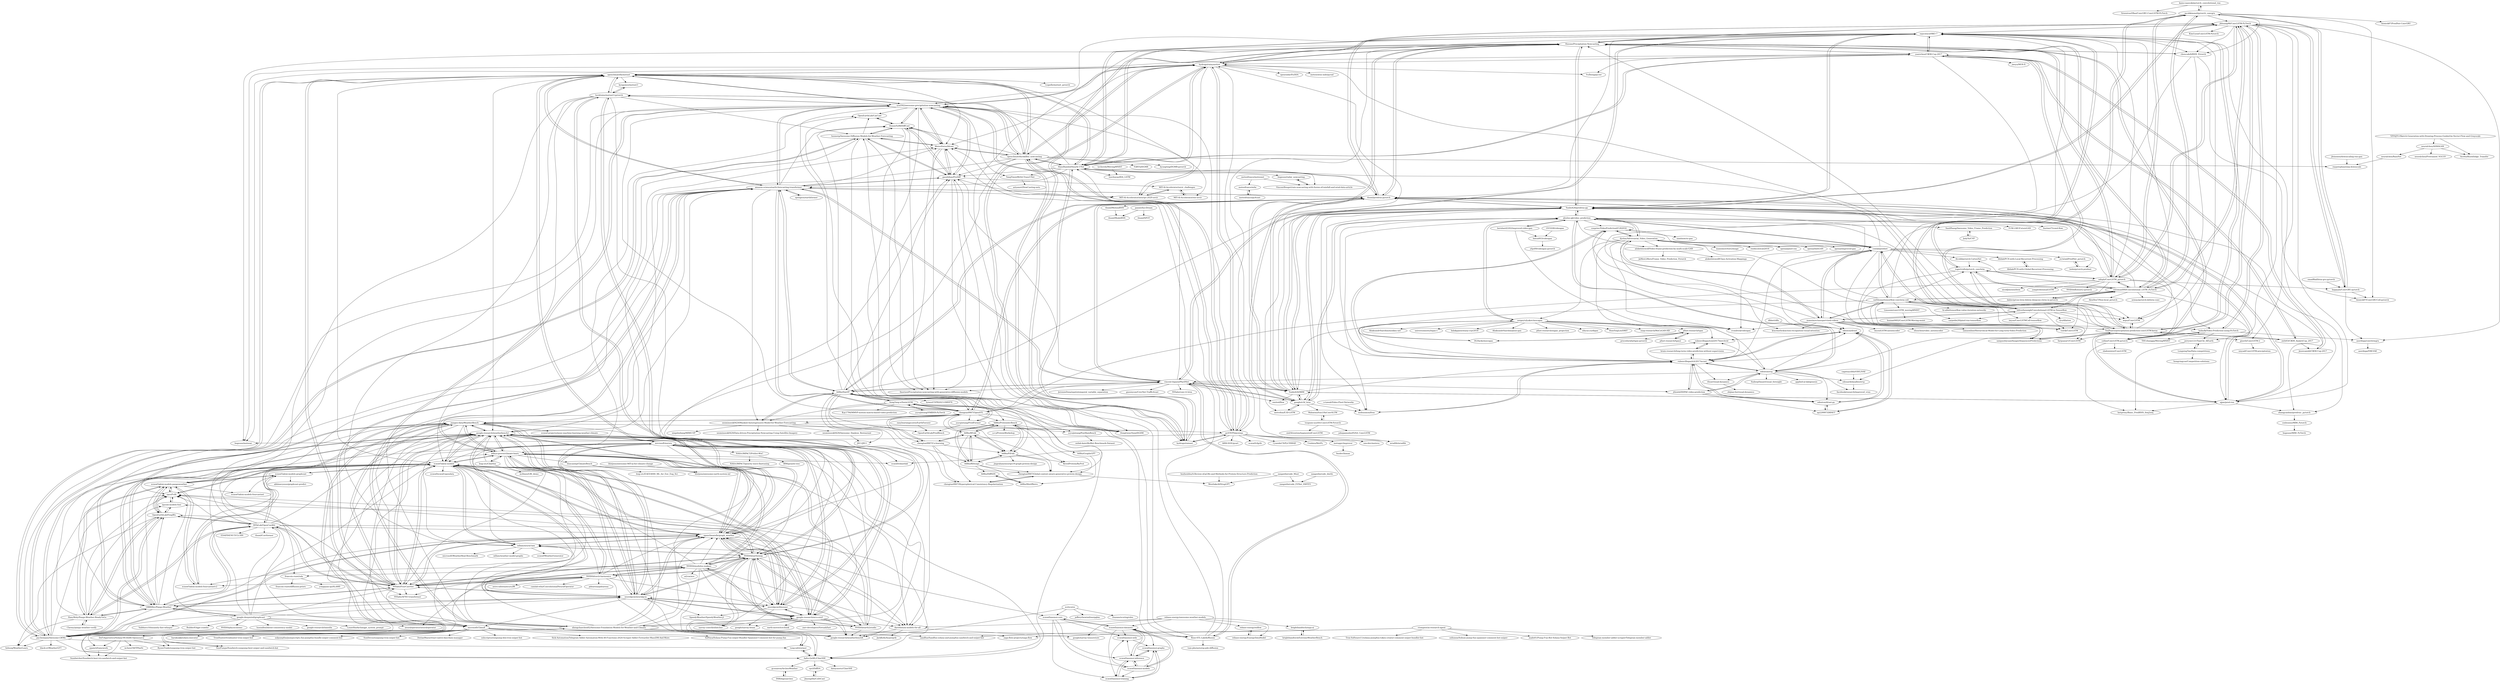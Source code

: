 digraph G {
"kamo-naoyuki/pytorch_convolutional_rnn" -> "SreenivasVRao/ConvGRU-ConvLSTM-PyTorch"
"kamo-naoyuki/pytorch_convolutional_rnn" -> "jacobkimmel/pytorch_convgru"
"bernhard2202/improved-video-gan" -> "alexlee-gk/video_prediction"
"bernhard2202/improved-video-gan" -> "cvondrick/videogan" ["e"=1]
"bernhard2202/improved-video-gan" -> "batsa003/videogan"
"sxjscience/HKO-7" -> "Hzzone/Precipitation-Nowcasting"
"sxjscience/HKO-7" -> "yaoyichen/CIKM-Cup-2017"
"sxjscience/HKO-7" -> "Yunbo426/predrnn-pp"
"sxjscience/HKO-7" -> "hydrogo/rainymotion"
"sxjscience/HKO-7" -> "HansBambel/SmaAt-UNet"
"sxjscience/HKO-7" -> "Yunbo426/MIM"
"sxjscience/HKO-7" -> "jhhuang96/ConvLSTM-PyTorch"
"sxjscience/HKO-7" -> "pySTEPS/pysteps"
"sxjscience/HKO-7" -> "wqxu/ConvLSTM"
"sxjscience/HKO-7" -> "TeaPearce/precipitation-prediction-convLSTM-keras"
"sxjscience/HKO-7" -> "thuml/predrnn-pytorch"
"sxjscience/HKO-7" -> "chencodeX/RNN_Pytorch"
"sxjscience/HKO-7" -> "ujjax/pred-rnn"
"sxjscience/HKO-7" -> "tyui592/awesome-precipitation-nowcasting"
"sxjscience/HKO-7" -> "loliverhennigh/Convolutional-LSTM-in-Tensorflow"
"Hzzone/Precipitation-Nowcasting" -> "sxjscience/HKO-7"
"Hzzone/Precipitation-Nowcasting" -> "jhhuang96/ConvLSTM-PyTorch"
"Hzzone/Precipitation-Nowcasting" -> "thuml/predrnn-pytorch"
"Hzzone/Precipitation-Nowcasting" -> "Yunbo426/predrnn-pp"
"Hzzone/Precipitation-Nowcasting" -> "ndrplz/ConvLSTM_pytorch"
"Hzzone/Precipitation-Nowcasting" -> "yaoyichen/CIKM-Cup-2017"
"Hzzone/Precipitation-Nowcasting" -> "HansBambel/SmaAt-UNet"
"Hzzone/Precipitation-Nowcasting" -> "automan000/Convolutional_LSTM_PyTorch"
"Hzzone/Precipitation-Nowcasting" -> "hydrogo/rainymotion"
"Hzzone/Precipitation-Nowcasting" -> "Yunbo426/MIM"
"Hzzone/Precipitation-Nowcasting" -> "pySTEPS/pysteps"
"Hzzone/Precipitation-Nowcasting" -> "hydrogo/rainnet"
"Hzzone/Precipitation-Nowcasting" -> "bugsuse/meteoai" ["e"=1]
"Hzzone/Precipitation-Nowcasting" -> "ujjax/pred-rnn"
"Hzzone/Precipitation-Nowcasting" -> "chencodeX/RNN_Pytorch"
"JudyYe/CVP" -> "SaulZhang/Awesome_Video_Frame_Prediction"
"holmdk/Video-Prediction-using-PyTorch" -> "jhhuang96/ConvLSTM-PyTorch"
"holmdk/Video-Prediction-using-PyTorch" -> "THUzhangga/MovingMNIST"
"holmdk/Video-Prediction-using-PyTorch" -> "aserdega/convlstmgru"
"holmdk/Video-Prediction-using-PyTorch" -> "czifan/ConvLSTM.pytorch"
"holmdk/Video-Prediction-using-PyTorch" -> "jerrywn121/TianChi_AIEarth"
"pySTEPS/pysteps" -> "hydrogo/rainymotion"
"pySTEPS/pysteps" -> "ARM-DOE/pyart" ["e"=1]
"pySTEPS/pysteps" -> "wradlib/wradlib" ["e"=1]
"pySTEPS/pysteps" -> "openclimatefix/skillful_nowcasting"
"pySTEPS/pysteps" -> "ecmwf/cfgrib" ["e"=1]
"pySTEPS/pysteps" -> "hydrogo/rainnet"
"pySTEPS/pysteps" -> "Hzzone/Precipitation-Nowcasting"
"pySTEPS/pysteps" -> "CyanideCN/PyCINRAD" ["e"=1]
"pySTEPS/pysteps" -> "bugsuse/meteoai" ["e"=1]
"pySTEPS/pysteps" -> "tyui592/awesome-precipitation-nowcasting"
"pySTEPS/pysteps" -> "Unidata/MetPy" ["e"=1]
"pySTEPS/pysteps" -> "ecmwf/climetlab" ["e"=1]
"pySTEPS/pysteps" -> "nmcdev/meteva" ["e"=1]
"pySTEPS/pysteps" -> "metoppv/improver"
"pySTEPS/pysteps" -> "MeteoSwiss/ldcast"
"TeaPearce/precipitation-prediction-convLSTM-keras" -> "wqxu/ConvLSTM"
"TeaPearce/precipitation-prediction-convLSTM-keras" -> "uniquezhiyuan/ImagesSequencesPredictions"
"TeaPearce/precipitation-prediction-convLSTM-keras" -> "yaoyichen/CIKM-Cup-2017"
"TeaPearce/precipitation-prediction-convLSTM-keras" -> "giserh/ConvLSTM-2"
"TeaPearce/precipitation-prediction-convLSTM-keras" -> "sxjscience/HKO-7"
"TeaPearce/precipitation-prediction-convLSTM-keras" -> "zxth93/CIKM_AnalytiCup_2017"
"TeaPearce/precipitation-prediction-convLSTM-keras" -> "hydrogo/rainymotion"
"TeaPearce/precipitation-prediction-convLSTM-keras" -> "farquasar1/ConvLSTM"
"TeaPearce/precipitation-prediction-convLSTM-keras" -> "Yunbo426/predrnn-pp"
"TeaPearce/precipitation-prediction-convLSTM-keras" -> "Hzzone/Precipitation-Nowcasting"
"TeaPearce/precipitation-prediction-convLSTM-keras" -> "HansBambel/SmaAt-UNet"
"batsa003/videogan" -> "yhjo09/videogan-pytorch"
"rubenvillegas/icml2017hierchvid" -> "brain-research/long-term-video-prediction-without-supervision"
"metrofun/E3D-LSTM" -> "google/e3d_lstm"
"pfnet-research/tgan" -> "pfnet-research/tgan2"
"pfnet-research/tgan" -> "DLHacks/mocogan"
"pfnet-research/tgan" -> "proceduralia/tgan-pytorch"
"emadRad/lstm-gru-pytorch" -> "happyjin/ConvGRU-pytorch"
"alokwhitewolf/Video-frame-prediction-by-multi-scale-GAN" -> "JaMesLiMers/Frame_Video_Prediction_Pytorch"
"alokwhitewolf/Video-frame-prediction-by-multi-scale-GAN" -> "alokwhitewolf/Class-Activation-Mappings" ["e"=1]
"edenton/drnet-py" -> "edenton/drnet"
"edenton/drnet-py" -> "ap229997/DRNET"
"edenton/drnet-py" -> "rubenvillegas/iclr2017mcnet"
"ap229997/DRNET" -> "edenton/drnet-py"
"ap229997/DRNET" -> "edenton/drnet"
"jthsieh/DDPAE-video-prediction" -> "edenton/svg"
"jthsieh/DDPAE-video-prediction" -> "rubenvillegas/iclr2017mcnet"
"jthsieh/DDPAE-video-prediction" -> "edenton/drnet-py"
"jthsieh/DDPAE-video-prediction" -> "ap229997/DRNET"
"hydrogo/rainymotion" -> "hydrogo/rainnet"
"hydrogo/rainymotion" -> "pySTEPS/pysteps"
"hydrogo/rainymotion" -> "wradlib/wradlib" ["e"=1]
"hydrogo/rainymotion" -> "tyui592/awesome-precipitation-nowcasting"
"hydrogo/rainymotion" -> "MIT-AI-Accelerator/neurips-2020-sevir"
"hydrogo/rainymotion" -> "HansBambel/SmaAt-UNet"
"hydrogo/rainymotion" -> "openradar/PyDDA" ["e"=1]
"hydrogo/rainymotion" -> "sxjscience/HKO-7"
"hydrogo/rainymotion" -> "openclimatefix/skillful_nowcasting"
"hydrogo/rainymotion" -> "meteoswiss-mdr/pyrad" ["e"=1]
"hydrogo/rainymotion" -> "Hzzone/Precipitation-Nowcasting"
"hydrogo/rainymotion" -> "bugsuse/meteoai" ["e"=1]
"hydrogo/rainymotion" -> "YvZheng/pycwr" ["e"=1]
"hydrogo/rainymotion" -> "openclimatefix/metnet"
"hydrogo/rainymotion" -> "MeteoSwiss/ldcast"
"edenton/svg" -> "alexlee-gk/video_prediction"
"edenton/svg" -> "facebookresearch/improved_vrnn"
"edenton/svg" -> "edouardelasalles/srvp"
"edenton/svg" -> "jthsieh/DDPAE-video-prediction"
"edenton/svg" -> "rubenvillegas/iclr2017mcnet"
"edenton/svg" -> "tfxue/visual-dynamics"
"edenton/svg" -> "edenton/drnet-py"
"edenton/svg" -> "edenton/drnet"
"edenton/svg" -> "rubenvillegas/icml2017hierchvid"
"edenton/svg" -> "applied-ai-lab/genesis" ["e"=1]
"edenton/svg" -> "vincent-leguen/PhyDNet"
"edenton/svg" -> "SudeepDasari/visual_foresight" ["e"=1]
"jacobkimmel/pytorch_convgru" -> "happyjin/ConvGRU-pytorch"
"jacobkimmel/pytorch_convgru" -> "bionick87/ConvGRUCell-pytorch"
"jacobkimmel/pytorch_convgru" -> "rogertrullo/pytorch_convlstm"
"jacobkimmel/pytorch_convgru" -> "kamo-naoyuki/pytorch_convolutional_rnn"
"jacobkimmel/pytorch_convgru" -> "chencodeX/RNN_Pytorch"
"jacobkimmel/pytorch_convgru" -> "jhhuang96/ConvLSTM-PyTorch"
"jacobkimmel/pytorch_convgru" -> "bionick87/PredNet-ConvGRU"
"jacobkimmel/pytorch_convgru" -> "ndrplz/ConvLSTM_pytorch"
"jacobkimmel/pytorch_convgru" -> "automan000/Convolutional_LSTM_PyTorch"
"alexlee-gk/video_prediction" -> "edenton/svg"
"alexlee-gk/video_prediction" -> "dyelax/Adversarial_Video_Generation"
"alexlee-gk/video_prediction" -> "moliusimon/frnn"
"alexlee-gk/video_prediction" -> "edouardelasalles/srvp"
"alexlee-gk/video_prediction" -> "rubenvillegas/iclr2017mcnet"
"alexlee-gk/video_prediction" -> "TUM-LMF/FutureGAN"
"alexlee-gk/video_prediction" -> "sergeytulyakov/mocogan"
"alexlee-gk/video_prediction" -> "liuziwei7/voxel-flow" ["e"=1]
"alexlee-gk/video_prediction" -> "coxlab/prednet"
"alexlee-gk/video_prediction" -> "coupriec/VideoPredictionICLR2016"
"alexlee-gk/video_prediction" -> "alokwhitewolf/Video-frame-prediction-by-multi-scale-GAN"
"alexlee-gk/video_prediction" -> "Yunbo426/predrnn-pp"
"alexlee-gk/video_prediction" -> "google/e3d_lstm"
"alexlee-gk/video_prediction" -> "SaulZhang/Awesome_Video_Frame_Prediction"
"alexlee-gk/video_prediction" -> "bernhard2202/improved-video-gan"
"ujjax/pred-rnn" -> "Yunbo426/predrnn-pp"
"ujjax/pred-rnn" -> "Yunbo426/MIM"
"ujjax/pred-rnn" -> "zhangyanbiao/predrnn-_pytorch"
"ujjax/pred-rnn" -> "thuml/predrnn-pytorch"
"ujjax/pred-rnn" -> "lastproxy/Basic_PredRNN_Seq2seq"
"ujjax/pred-rnn" -> "Hzzone/Precipitation-Nowcasting"
"Yunbo426/predrnn-pp" -> "Yunbo426/MIM"
"Yunbo426/predrnn-pp" -> "ujjax/pred-rnn"
"Yunbo426/predrnn-pp" -> "thuml/predrnn-pytorch"
"Yunbo426/predrnn-pp" -> "google/e3d_lstm"
"Yunbo426/predrnn-pp" -> "sxjscience/HKO-7"
"Yunbo426/predrnn-pp" -> "Hzzone/Precipitation-Nowcasting"
"Yunbo426/predrnn-pp" -> "zhangyanbiao/predrnn-_pytorch"
"Yunbo426/predrnn-pp" -> "rubenvillegas/iclr2017mcnet"
"Yunbo426/predrnn-pp" -> "vincent-leguen/PhyDNet"
"Yunbo426/predrnn-pp" -> "jhhuang96/ConvLSTM-PyTorch"
"Yunbo426/predrnn-pp" -> "A4Bio/SimVP"
"Yunbo426/predrnn-pp" -> "alexlee-gk/video_prediction"
"Yunbo426/predrnn-pp" -> "metrofun/E3D-LSTM"
"Yunbo426/predrnn-pp" -> "moliusimon/frnn"
"happyjin/ConvGRU-pytorch" -> "jacobkimmel/pytorch_convgru"
"happyjin/ConvGRU-pytorch" -> "bionick87/ConvGRUCell-pytorch"
"happyjin/ConvGRU-pytorch" -> "aserdega/convlstmgru"
"happyjin/ConvGRU-pytorch" -> "jhhuang96/ConvLSTM-PyTorch"
"GV1028/videogan" -> "batsa003/videogan"
"Yunbo426/MIM" -> "Yunbo426/predrnn-pp"
"Yunbo426/MIM" -> "google/e3d_lstm"
"Yunbo426/MIM" -> "vincent-leguen/PhyDNet"
"Yunbo426/MIM" -> "thuml/predrnn-pytorch"
"Yunbo426/MIM" -> "ujjax/pred-rnn"
"Yunbo426/MIM" -> "emited/flow"
"Yunbo426/MIM" -> "Hzzone/Precipitation-Nowcasting"
"Yunbo426/MIM" -> "sxjscience/HKO-7"
"Yunbo426/MIM" -> "rubenvillegas/iclr2017mcnet"
"Yunbo426/MIM" -> "hydrogo/rainymotion"
"uniquezhiyuan/ImagesSequencesPredictions" -> "TeaPearce/precipitation-prediction-convLSTM-keras"
"libilab/PCN-with-Local-Recurrent-Processing" -> "libilab/PCN-with-Global-Recurrent-Processing"
"giserh/ConvLSTM-2" -> "nisyad/ConvLSTM-precipitation"
"o-tawab/Video-Pixel-Networks" -> "moliusimon/frnn"
"DLHacks/mocogan" -> "pfnet-research/tgan"
"DLHacks/mocogan" -> "sergeytulyakov/mocogan"
"moliusimon/frnn" -> "rubenvillegas/iclr2017mcnet"
"cagatayyildiz/ODE2VAE" -> "edouardelasalles/srvp"
"google/e3d_lstm" -> "metrofun/E3D-LSTM"
"google/e3d_lstm" -> "Yunbo426/MIM"
"google/e3d_lstm" -> "Yunbo426/predrnn-pp"
"google/e3d_lstm" -> "thuml/predrnn-pytorch"
"google/e3d_lstm" -> "vincent-leguen/PhyDNet"
"google/e3d_lstm" -> "alexlee-gk/video_prediction"
"google/e3d_lstm" -> "MahatmaSun1/SaConvSLTM"
"google/e3d_lstm" -> "moliusimon/frnn"
"zxth93/CIKM_AnalytiCup_2017" -> "yaoyichen/CIKM-Cup-2017"
"zxth93/CIKM_AnalytiCup_2017" -> "Jessicamidi/CIKM-Cup-2017"
"zxth93/CIKM_AnalytiCup_2017" -> "TeaPearce/precipitation-prediction-convLSTM-keras"
"brain-research/long-term-video-prediction-without-supervision" -> "rubenvillegas/icml2017hierchvid"
"brain-research/long-term-video-prediction-without-supervision" -> "rubenvillegas/iclr2017mcnet"
"chencodeX/RNN_Pytorch" -> "bionick87/ConvGRUCell-pytorch"
"chencodeX/RNN_Pytorch" -> "uniquezhiyuan/ImagesSequencesPredictions"
"chencodeX/RNN_Pytorch" -> "wqxu/ConvLSTM"
"chencodeX/RNN_Pytorch" -> "Hzzone/Precipitation-Nowcasting"
"wqxu/ConvLSTM" -> "TeaPearce/precipitation-prediction-convLSTM-keras"
"Linusnie/convLSTM_movingMNIST" -> "huxian0402/ConvLSTM-Moving-mnist"
"tychovdo/MovingMNIST" -> "luochuyao/IDA_LSTM"
"leido/pytorch-prednet" -> "zcrwind/PredNet_pytorch"
"libilab/PCN-with-Global-Recurrent-Processing" -> "libilab/PCN-with-Local-Recurrent-Processing"
"zcrwind/PredNet_pytorch" -> "leido/pytorch-prednet"
"pangeo-data/WeatherBench" -> "google-research/weatherbench2"
"pangeo-data/WeatherBench" -> "ecmwf/climetlab" ["e"=1]
"pangeo-data/WeatherBench" -> "aditya-grover/climate-learn"
"pangeo-data/WeatherBench" -> "ecmwf-lab/ai-models"
"pangeo-data/WeatherBench" -> "openclimatefix/graph_weather"
"pangeo-data/WeatherBench" -> "NVlabs/FourCastNet"
"pangeo-data/WeatherBench" -> "ecmwf-projects/mooc-machine-learning-weather-climate" ["e"=1]
"pangeo-data/WeatherBench" -> "HFAiLab/OpenCastKit"
"pangeo-data/WeatherBench" -> "198808xc/Pangu-Weather"
"pangeo-data/WeatherBench" -> "chengtan9907/OpenSTL"
"pangeo-data/WeatherBench" -> "jaychempan/Awesome-LWMs"
"pangeo-data/WeatherBench" -> "microsoft/ClimaX"
"pangeo-data/WeatherBench" -> "neuralgcm/neuralgcm"
"pangeo-data/WeatherBench" -> "amazon-science/earth-forecasting-transformer"
"pangeo-data/WeatherBench" -> "pySTEPS/pysteps"
"meteofrance/meteonet" -> "VincentBouget/rain-nowcasting-with-fusion-of-rainfall-and-wind-data-article"
"meteofrance/meteonet" -> "meteofrance/mfai"
"thuml/predrnn-pytorch" -> "Yunbo426/predrnn-pp"
"thuml/predrnn-pytorch" -> "Hzzone/Precipitation-Nowcasting"
"thuml/predrnn-pytorch" -> "jhhuang96/ConvLSTM-PyTorch"
"thuml/predrnn-pytorch" -> "Yunbo426/MIM"
"thuml/predrnn-pytorch" -> "A4Bio/SimVP"
"thuml/predrnn-pytorch" -> "chengtan9907/OpenSTL"
"thuml/predrnn-pytorch" -> "vincent-leguen/PhyDNet"
"thuml/predrnn-pytorch" -> "ujjax/pred-rnn"
"thuml/predrnn-pytorch" -> "HansBambel/SmaAt-UNet"
"thuml/predrnn-pytorch" -> "amazon-science/earth-forecasting-transformer"
"thuml/predrnn-pytorch" -> "thuml/MotionRNN"
"thuml/predrnn-pytorch" -> "holmdk/Video-Prediction-using-PyTorch"
"thuml/predrnn-pytorch" -> "google/e3d_lstm"
"thuml/predrnn-pytorch" -> "ndrplz/ConvLSTM_pytorch"
"thuml/predrnn-pytorch" -> "zhangyanbiao/predrnn-_pytorch"
"LongxingTan/Data-competitions" -> "jerrywn121/TianChi_AIEarth"
"LongxingTan/Data-competitions" -> "hongyingyue/Competition-solutions"
"jhhuang96/ConvLSTM-PyTorch" -> "Hzzone/Precipitation-Nowcasting"
"jhhuang96/ConvLSTM-PyTorch" -> "thuml/predrnn-pytorch"
"jhhuang96/ConvLSTM-PyTorch" -> "ndrplz/ConvLSTM_pytorch"
"jhhuang96/ConvLSTM-PyTorch" -> "czifan/ConvLSTM.pytorch"
"jhhuang96/ConvLSTM-PyTorch" -> "holmdk/Video-Prediction-using-PyTorch"
"jhhuang96/ConvLSTM-PyTorch" -> "sxjscience/HKO-7"
"jhhuang96/ConvLSTM-PyTorch" -> "Yunbo426/predrnn-pp"
"jhhuang96/ConvLSTM-PyTorch" -> "automan000/Convolutional_LSTM_PyTorch"
"jhhuang96/ConvLSTM-PyTorch" -> "chencodeX/RNN_Pytorch"
"jhhuang96/ConvLSTM-PyTorch" -> "happyjin/ConvGRU-pytorch"
"jhhuang96/ConvLSTM-PyTorch" -> "ujjax/pred-rnn"
"jhhuang96/ConvLSTM-PyTorch" -> "giserh/ConvLSTM-2"
"jhhuang96/ConvLSTM-PyTorch" -> "jerrywn121/TianChi_AIEarth"
"jhhuang96/ConvLSTM-PyTorch" -> "aserdega/convlstmgru"
"jhhuang96/ConvLSTM-PyTorch" -> "KimUyen/ConvLSTM-Pytorch"
"vincent-leguen/PhyDNet" -> "Yunbo426/MIM"
"vincent-leguen/PhyDNet" -> "A4Bio/SimVP"
"vincent-leguen/PhyDNet" -> "thuml/predrnn-pytorch"
"vincent-leguen/PhyDNet" -> "emited/flow"
"vincent-leguen/PhyDNet" -> "Rose-STL-Lab/dyffusion"
"vincent-leguen/PhyDNet" -> "Yunbo426/predrnn-pp"
"vincent-leguen/PhyDNet" -> "gaozhihan/PreDiff"
"vincent-leguen/PhyDNet" -> "jthsieh/DDPAE-video-prediction"
"vincent-leguen/PhyDNet" -> "amazon-science/earth-forecasting-transformer"
"vincent-leguen/PhyDNet" -> "google/e3d_lstm"
"vincent-leguen/PhyDNet" -> "JeremieDona/spatiotemporal_variable_separation"
"vincent-leguen/PhyDNet" -> "gnosisyuw/CrevNet-Traffic4cast"
"vincent-leguen/PhyDNet" -> "NVlabs/conv-tt-lstm"
"vincent-leguen/PhyDNet" -> "HansBambel/SmaAt-UNet"
"vincent-leguen/PhyDNet" -> "fmerizzi/Precipitation-nowcasting-with-generative-diffusion-models"
"pfnet-research/tgan2" -> "pfnet-research/tgan"
"jleinonen/downscaling-rnn-gan" -> "raspstephan/nwp-downscale"
"MIT-AI-Accelerator/eie-sevir" -> "MIT-AI-Accelerator/sevir_challenges"
"aserdega/convlstmgru" -> "aserdega/VMI-VAE"
"HansBambel/SmaAt-UNet" -> "YangYimin98/AA-TransUNet"
"HansBambel/SmaAt-UNet" -> "hydrogo/rainnet"
"HansBambel/SmaAt-UNet" -> "openclimatefix/skillful_nowcasting"
"HansBambel/SmaAt-UNet" -> "bugsuse/radar_nowcasting"
"HansBambel/SmaAt-UNet" -> "hydrogo/rainymotion"
"HansBambel/SmaAt-UNet" -> "Hzzone/Precipitation-Nowcasting"
"HansBambel/SmaAt-UNet" -> "VincentBouget/rain-nowcasting-with-fusion-of-rainfall-and-wind-data-article"
"HansBambel/SmaAt-UNet" -> "luochuyao/IDA_LSTM"
"HansBambel/SmaAt-UNet" -> "sxjscience/HKO-7"
"HansBambel/SmaAt-UNet" -> "thuml/predrnn-pytorch"
"HansBambel/SmaAt-UNet" -> "yaoyichen/CIKM-Cup-2017"
"HansBambel/SmaAt-UNet" -> "tyui592/awesome-precipitation-nowcasting"
"HansBambel/SmaAt-UNet" -> "gaozhihan/PreDiff"
"HansBambel/SmaAt-UNet" -> "openclimatefix/metnet"
"HansBambel/SmaAt-UNet" -> "amazon-science/earth-forecasting-transformer"
"coolsunxu/MIM_Pytorch" -> "bugsuse/MIM_PyTorch"
"hydrogo/rainnet" -> "hydrogo/rainymotion"
"hydrogo/rainnet" -> "tyui592/awesome-precipitation-nowcasting"
"hydrogo/rainnet" -> "HansBambel/SmaAt-UNet"
"hydrogo/rainnet" -> "openclimatefix/skillful_nowcasting"
"hydrogo/rainnet" -> "pySTEPS/pysteps"
"czifan/ConvLSTM.pytorch" -> "jhhuang96/ConvLSTM-PyTorch"
"czifan/ConvLSTM.pytorch" -> "holmdk/Video-Prediction-using-PyTorch"
"czifan/ConvLSTM.pytorch" -> "lastproxy/Basic_PredRNN_Seq2seq"
"czifan/ConvLSTM.pytorch" -> "sladewinter/ConvLSTM"
"edouardelasalles/srvp" -> "facebookresearch/improved_vrnn"
"zhangyanbiao/predrnn-_pytorch" -> "coolsunxu/MIM_Pytorch"
"SaulZhang/Awesome_Video_Frame_Prediction" -> "JudyYe/CVP"
"TZYSJTU/Sketch-Generation-with-Drawing-Process-Guided-by-Vector-Flow-and-Grayscale" -> "AceSix/Knowledge_Transfer"
"TZYSJTU/Sketch-Generation-with-Drawing-Process-Guided-by-Vector-Flow-and-Grayscale" -> "neuralchen/ASMAGAN"
"MIT-AI-Accelerator/neurips-2020-sevir" -> "MIT-AI-Accelerator/sevir_challenges"
"MIT-AI-Accelerator/sevir_challenges" -> "MIT-AI-Accelerator/neurips-2020-sevir"
"MIT-AI-Accelerator/sevir_challenges" -> "MIT-AI-Accelerator/eie-sevir"
"neuralchen/RainNet" -> "raspstephan/nwp-downscale"
"neuralchen/ASMAGAN" -> "AceSix/Knowledge_Transfer"
"neuralchen/ASMAGAN" -> "neuralchen/RainNet"
"neuralchen/ASMAGAN" -> "neuralchen/Pretrained_VGG19"
"MahatmaSun1/SaConvSLTM" -> "tsugumi-sys/SA-ConvLSTM-Pytorch"
"duncanwp/ClimateBench" -> "leap-stc/EAEE4000_ML_for_Env_Eng_Sci"
"duncanwp/ClimateBench" -> "blutjens/awesome-earth-system-ml"
"chengtan9907/Co-learning" -> "A4Bio/RFold"
"chengtan9907/Co-learning" -> "chengtan9907/Hyperspherical-Consistency-Regularization"
"chengtan9907/Co-learning" -> "chengtan9907/Global-context-aware-generative-protein-design"
"chengtan9907/Co-learning" -> "A4Bio/PiFold"
"chengtan9907/Co-learning" -> "chengtan9907/OpenSTL"
"VincentBouget/rain-nowcasting-with-fusion-of-rainfall-and-wind-data-article" -> "bugsuse/radar_nowcasting"
"jerrywn121/TianChi_AIEarth" -> "lastproxy/Basic_PredRNN_Seq2seq"
"jerrywn121/TianChi_AIEarth" -> "LongxingTan/Data-competitions"
"mansimov/unsupervised-videos" -> "rubenvillegas/iclr2017mcnet"
"mansimov/unsupervised-videos" -> "iwyoo/LSTM-autoencoder" ["e"=1]
"mansimov/unsupervised-videos" -> "viorik/ConvLSTM" ["e"=1]
"mansimov/unsupervised-videos" -> "cvondrick/videogan" ["e"=1]
"mansimov/unsupervised-videos" -> "dyelax/Adversarial_Video_Generation"
"mansimov/unsupervised-videos" -> "coupriec/VideoPredictionICLR2016"
"mansimov/unsupervised-videos" -> "coxlab/prednet"
"mansimov/unsupervised-videos" -> "carlthome/tensorflow-convlstm-cell"
"mansimov/unsupervised-videos" -> "loliverhennigh/Convolutional-LSTM-in-Tensorflow"
"mansimov/unsupervised-videos" -> "kracwarlock/action-recognition-visual-attention" ["e"=1]
"mansimov/unsupervised-videos" -> "edenton/drnet"
"mansimov/unsupervised-videos" -> "shuuchen/video_autoencoder"
"mansimov/unsupervised-videos" -> "holmdk/Video-Prediction-using-PyTorch"
"mansimov/unsupervised-videos" -> "samaonline/Hierarchical-Model-for-Long-term-Video-Prediction"
"chengtan9907/Global-context-aware-generative-protein-design" -> "chengtan9907/Hyperspherical-Consistency-Regularization"
"chengtan9907/Global-context-aware-generative-protein-design" -> "WestlakeAI/DrugGPT"
"openclimatefix/skillful_nowcasting" -> "openclimatefix/metnet"
"openclimatefix/skillful_nowcasting" -> "tyui592/awesome-precipitation-nowcasting"
"openclimatefix/skillful_nowcasting" -> "HansBambel/SmaAt-UNet"
"openclimatefix/skillful_nowcasting" -> "TQRTQ/DGMR"
"openclimatefix/skillful_nowcasting" -> "MeteoSwiss/ldcast"
"openclimatefix/skillful_nowcasting" -> "pySTEPS/pysteps"
"openclimatefix/skillful_nowcasting" -> "hydrogo/rainymotion"
"openclimatefix/skillful_nowcasting" -> "hyungting/DGMR-pytorch"
"openclimatefix/skillful_nowcasting" -> "hydrogo/rainnet"
"openclimatefix/skillful_nowcasting" -> "DeminYu98/DiffCast"
"openclimatefix/skillful_nowcasting" -> "openclimatefix/graph_weather"
"openclimatefix/skillful_nowcasting" -> "lucidrains/metnet3-pytorch"
"openclimatefix/skillful_nowcasting" -> "gaozhihan/PreDiff"
"openclimatefix/skillful_nowcasting" -> "raspstephan/nwp-downscale"
"openclimatefix/skillful_nowcasting" -> "google-research/weatherbench2"
"google-research/arco-era5" -> "google-research/weatherbench2"
"google-research/arco-era5" -> "ecmwf-lab/ai-models"
"google-research/arco-era5" -> "neuralgcm/dinosaur"
"google-research/arco-era5" -> "neuralgcm/neuralgcm"
"google-research/arco-era5" -> "openclimatefix/graph_weather"
"google-research/arco-era5" -> "NVIDIA/earth2mip"
"google-research/arco-era5" -> "google/xarray-beam" ["e"=1]
"google-research/arco-era5" -> "xarray-contrib/xbatcher" ["e"=1]
"google-research/arco-era5" -> "darothen/ai-models-for-all"
"google-research/arco-era5" -> "google-research/weatherbenchX"
"google-research/arco-era5" -> "aditya-grover/climate-learn"
"google-research/arco-era5" -> "earth-mover/icechunk" ["e"=1]
"google-research/arco-era5" -> "shengchaochen82/Awesome-Foundation-Models-for-Weather-and-Climate"
"google-research/arco-era5" -> "NVIDIA/earth2studio"
"google-research/arco-era5" -> "zarr-developers/VirtualiZarr" ["e"=1]
"chengtan9907/Hyperspherical-Consistency-Regularization" -> "chengtan9907/Global-context-aware-generative-protein-design"
"openclimatefix/graph_weather" -> "google-research/weatherbench2"
"openclimatefix/graph_weather" -> "ecmwf-lab/ai-models"
"openclimatefix/graph_weather" -> "aditya-grover/climate-learn"
"openclimatefix/graph_weather" -> "mllam/neural-lam"
"openclimatefix/graph_weather" -> "NVIDIA/earth2mip"
"openclimatefix/graph_weather" -> "openclimatefix/metnet"
"openclimatefix/graph_weather" -> "lucidrains/metnet3-pytorch"
"openclimatefix/graph_weather" -> "Aalto-QuML/ClimODE"
"openclimatefix/graph_weather" -> "google-research/arco-era5"
"openclimatefix/graph_weather" -> "jaychempan/Awesome-LWMs"
"openclimatefix/graph_weather" -> "neuralgcm/dinosaur"
"openclimatefix/graph_weather" -> "darothen/ai-models-for-all"
"openclimatefix/graph_weather" -> "neuralgcm/neuralgcm"
"openclimatefix/graph_weather" -> "NVlabs/FourCastNet"
"openclimatefix/graph_weather" -> "tpys/FuXi"
"tyui592/awesome-precipitation-nowcasting" -> "MeteoSwiss/ldcast"
"tyui592/awesome-precipitation-nowcasting" -> "openclimatefix/skillful_nowcasting"
"tyui592/awesome-precipitation-nowcasting" -> "hydrogo/rainnet"
"tyui592/awesome-precipitation-nowcasting" -> "gaozhihan/PreDiff"
"tyui592/awesome-precipitation-nowcasting" -> "DeminYu98/DiffCast"
"tyui592/awesome-precipitation-nowcasting" -> "openclimatefix/metnet"
"tyui592/awesome-precipitation-nowcasting" -> "hydrogo/rainymotion"
"tyui592/awesome-precipitation-nowcasting" -> "amazon-science/earth-forecasting-transformer"
"tyui592/awesome-precipitation-nowcasting" -> "shengchaochen82/Awesome-Foundation-Models-for-Weather-and-Climate"
"tyui592/awesome-precipitation-nowcasting" -> "lucidrains/metnet3-pytorch"
"tyui592/awesome-precipitation-nowcasting" -> "YangYimin98/AA-TransUNet"
"tyui592/awesome-precipitation-nowcasting" -> "yyyujintang/PostRainBench"
"tyui592/awesome-precipitation-nowcasting" -> "MIT-AI-Accelerator/eie-sevir"
"tyui592/awesome-precipitation-nowcasting" -> "fmerizzi/Precipitation-nowcasting-with-generative-diffusion-models"
"tyui592/awesome-precipitation-nowcasting" -> "OpenEarthLab/CasCast"
"openclimatefix/metnet" -> "openclimatefix/skillful_nowcasting"
"openclimatefix/metnet" -> "lucidrains/metnet3-pytorch"
"openclimatefix/metnet" -> "tyui592/awesome-precipitation-nowcasting"
"openclimatefix/metnet" -> "tcapelle/metnet_pytorch"
"openclimatefix/metnet" -> "openclimatefix/graph_weather"
"openclimatefix/metnet" -> "google-research/weatherbench2"
"openclimatefix/metnet" -> "hydrogo/rainymotion"
"openclimatefix/metnet" -> "MeteoSwiss/ldcast"
"openclimatefix/metnet" -> "NVlabs/FourCastNet"
"openclimatefix/metnet" -> "amazon-science/earth-forecasting-transformer"
"openclimatefix/metnet" -> "ecmwf-lab/ai-models"
"openclimatefix/metnet" -> "kyegomez/metnet3"
"openclimatefix/metnet" -> "MIT-AI-Accelerator/neurips-2020-sevir"
"openclimatefix/metnet" -> "jaychempan/Awesome-LWMs"
"openclimatefix/metnet" -> "HansBambel/SmaAt-UNet"
"bugsuse/radar_nowcasting" -> "VincentBouget/rain-nowcasting-with-fusion-of-rainfall-and-wind-data-article"
"panmt/Iso-Dream" -> "thuml/ModeRNN"
"panmt/Iso-Dream" -> "thuml/SPOT"
"YangYimin98/AA-TransUNet" -> "ariyanzri/NowCasting-nets"
"blutjens/awesome-MIT-ai-for-climate-change" -> "blutjens/awesome-earth-system-ml"
"198808xc/Pangu-Weather" -> "HaxyMoly/Pangu-Weather-ReadyToGo"
"198808xc/Pangu-Weather" -> "NVlabs/FourCastNet"
"198808xc/Pangu-Weather" -> "ecmwf-lab/ai-models"
"198808xc/Pangu-Weather" -> "HFAiLab/OpenCastKit"
"198808xc/Pangu-Weather" -> "google-research/weatherbench2"
"198808xc/Pangu-Weather" -> "tpys/FuXi"
"198808xc/Pangu-Weather" -> "ecmwf-lab/ai-models-panguweather"
"198808xc/Pangu-Weather" -> "OpenEarthLab/FengWu"
"198808xc/Pangu-Weather" -> "microsoft/ClimaX"
"198808xc/Pangu-Weather" -> "pangeo-data/WeatherBench"
"198808xc/Pangu-Weather" -> "neuralgcm/neuralgcm"
"198808xc/Pangu-Weather" -> "amazon-science/earth-forecasting-transformer"
"198808xc/Pangu-Weather" -> "jaychempan/Awesome-LWMs"
"198808xc/Pangu-Weather" -> "google-deepmind/graphcast"
"198808xc/Pangu-Weather" -> "openclimatefix/graph_weather"
"amazon-science/earth-forecasting-transformer" -> "gaozhihan/PreDiff"
"amazon-science/earth-forecasting-transformer" -> "opengeos/earthformer"
"amazon-science/earth-forecasting-transformer" -> "tyui592/awesome-precipitation-nowcasting"
"amazon-science/earth-forecasting-transformer" -> "chengtan9907/OpenSTL"
"amazon-science/earth-forecasting-transformer" -> "DeminYu98/DiffCast"
"amazon-science/earth-forecasting-transformer" -> "NVlabs/FourCastNet"
"amazon-science/earth-forecasting-transformer" -> "seominseok0429/Masked-Autoregressive-Model-for-Weather-Forecasting"
"amazon-science/earth-forecasting-transformer" -> "openclimatefix/metnet"
"amazon-science/earth-forecasting-transformer" -> "A4Bio/SimVP"
"amazon-science/earth-forecasting-transformer" -> "aditya-grover/climate-learn"
"amazon-science/earth-forecasting-transformer" -> "MeteoSwiss/ldcast"
"amazon-science/earth-forecasting-transformer" -> "google-research/weatherbench2"
"amazon-science/earth-forecasting-transformer" -> "thuml/predrnn-pytorch"
"amazon-science/earth-forecasting-transformer" -> "vincent-leguen/PhyDNet"
"amazon-science/earth-forecasting-transformer" -> "MIT-AI-Accelerator/neurips-2020-sevir"
"microsoft/ClimaX" -> "solscriptss/sunpump-dex-tron-sniper-bot" ["e"=1]
"microsoft/ClimaX" -> "Sick-Automation/Telegram-Adder-Automation-With-40-Functions-2024-Scraper-Adder-Forwarder-MassDM-And-More" ["e"=1]
"microsoft/ClimaX" -> "SolVoya/Solana-Pump-Fun-sniper-Bundler-Spammer-Comment-bot-for-pump.fun"
"microsoft/ClimaX" -> "Sundwicher/Sundwich-best-trx-sandwich-and-sniper-bot"
"microsoft/ClimaX" -> "RyzenTrade/sunpump-tron-sniper-bot"
"microsoft/ClimaX" -> "epam/xframework"
"microsoft/ClimaX" -> "barakudjk/solara-executor"
"microsoft/ClimaX" -> "TronHunter/tronhunter-tron-sniper-bot"
"microsoft/ClimaX" -> "solpumpfun/pumpscripts.fun-pumpfun-bundle-sniper-comment-bot"
"microsoft/ClimaX" -> "SunPumps/Sundwich-sunpump-best-sniper-and-sandwich-bot"
"microsoft/ClimaX" -> "SunDevss/sunpump-tron-sniper-bot"
"microsoft/ClimaX" -> "sandfun/Sandfun-solana-and-pumpfun-sandwich-and-sniper-bot"
"microsoft/ClimaX" -> "DeFiApprentice/Solana-V6-DefiX-Opensource"
"microsoft/ClimaX" -> "saga-flow-projects/saga-flow"
"microsoft/ClimaX" -> "DorianMazur/react-native-keychain-manager"
"NVIDIA/torch-harmonics" -> "google-research/weatherbench2"
"NVIDIA/torch-harmonics" -> "NVIDIA/modulus-makani"
"NVIDIA/torch-harmonics" -> "NVlabs/FourCastNet"
"NVIDIA/torch-harmonics" -> "NVlabs/AFNO-transformer" ["e"=1]
"NVIDIA/torch-harmonics" -> "astro-informatics/s2fft" ["e"=1]
"NVIDIA/torch-harmonics" -> "NVIDIA/earth2mip"
"NVIDIA/torch-harmonics" -> "neuralgcm/dinosaur"
"NVIDIA/torch-harmonics" -> "Aalto-QuML/ClimODE"
"NVIDIA/torch-harmonics" -> "camlab-ethz/ConvolutionalNeuralOperator" ["e"=1]
"NVIDIA/torch-harmonics" -> "ecmwf-lab/ai-models"
"NVIDIA/torch-harmonics" -> "openclimatefix/graph_weather"
"NVIDIA/torch-harmonics" -> "pdearena/pdearena" ["e"=1]
"NVIDIA/torch-harmonics" -> "ecmwf-lab/ai-models-fourcastnetv2"
"NVIDIA/torch-harmonics" -> "neuralgcm/neuralgcm"
"NVIDIA/torch-harmonics" -> "neuraloperator/neuraloperator" ["e"=1]
"A4Bio/PiFold" -> "A4Bio/ProteinInvBench"
"A4Bio/PiFold" -> "A4Bio/RFold"
"A4Bio/PiFold" -> "A4Bio/RDesign"
"A4Bio/PiFold" -> "chengtan9907/Global-context-aware-generative-protein-design"
"A4Bio/PiFold" -> "BytedProtein/ByProt" ["e"=1]
"A4Bio/PiFold" -> "jingraham/neurips19-graph-protein-design" ["e"=1]
"chengtan9907/OpenSTL" -> "A4Bio/SimVP"
"chengtan9907/OpenSTL" -> "A4Bio/RFold"
"chengtan9907/OpenSTL" -> "chengtan9907/Co-learning"
"chengtan9907/OpenSTL" -> "thuml/predrnn-pytorch"
"chengtan9907/OpenSTL" -> "amazon-science/earth-forecasting-transformer"
"chengtan9907/OpenSTL" -> "pangeo-data/WeatherBench"
"chengtan9907/OpenSTL" -> "tyui592/awesome-precipitation-nowcasting"
"chengtan9907/OpenSTL" -> "A4Bio/PiFold"
"chengtan9907/OpenSTL" -> "SongTang-x/SwinLSTM"
"chengtan9907/OpenSTL" -> "seominseok0429/Masked-Autoregressive-Model-for-Weather-Forecasting"
"chengtan9907/OpenSTL" -> "A4Bio/ProteinInvBench"
"chengtan9907/OpenSTL" -> "vincent-leguen/PhyDNet"
"chengtan9907/OpenSTL" -> "yyyujintang/PredFormer"
"chengtan9907/OpenSTL" -> "Rose-STL-Lab/dyffusion"
"chengtan9907/OpenSTL" -> "NVlabs/FourCastNet"
"A4Bio/SimVP" -> "chengtan9907/OpenSTL"
"A4Bio/SimVP" -> "seominseok0429/Masked-Autoregressive-Model-for-Weather-Forecasting"
"A4Bio/SimVP" -> "A4Bio/PiFold"
"A4Bio/SimVP" -> "vincent-leguen/PhyDNet"
"A4Bio/SimVP" -> "thuml/predrnn-pytorch"
"A4Bio/SimVP" -> "A4Bio/ProteinInvBench"
"A4Bio/SimVP" -> "chengtan9907/Hyperspherical-Consistency-Regularization"
"A4Bio/SimVP" -> "chengtan9907/Global-context-aware-generative-protein-design"
"A4Bio/SimVP" -> "SongTang-x/SwinLSTM"
"A4Bio/SimVP" -> "DeminYu98/DiffCast"
"A4Bio/SimVP" -> "amazon-science/earth-forecasting-transformer"
"A4Bio/SimVP" -> "A4Bio/RDesign"
"A4Bio/SimVP" -> "chengtan9907/Co-learning"
"A4Bio/SimVP" -> "gaozhihan/PreDiff"
"A4Bio/SimVP" -> "hzwer/CVPR2023-DMVFN" ["e"=1]
"HFAiLab/OpenCastKit" -> "NVlabs/FourCastNet"
"HFAiLab/OpenCastKit" -> "198808xc/Pangu-Weather"
"HFAiLab/OpenCastKit" -> "OpenEarthLab/FengWu"
"HFAiLab/OpenCastKit" -> "tpys/FuXi"
"HFAiLab/OpenCastKit" -> "HaxyMoly/Pangu-Weather-ReadyToGo"
"HFAiLab/OpenCastKit" -> "NVlabs/AFNO-transformer" ["e"=1]
"HFAiLab/OpenCastKit" -> "pangeo-data/WeatherBench"
"HFAiLab/OpenCastKit" -> "openclimatefix/graph_weather"
"HFAiLab/OpenCastKit" -> "google-research/weatherbench2"
"HFAiLab/OpenCastKit" -> "EDAPINENUT/CLCRN" ["e"=1]
"HFAiLab/OpenCastKit" -> "Aalto-QuML/ClimODE"
"HFAiLab/OpenCastKit" -> "amazon-science/earth-forecasting-transformer"
"HFAiLab/OpenCastKit" -> "tyui592/awesome-precipitation-nowcasting"
"HFAiLab/OpenCastKit" -> "thuml/Corrformer" ["e"=1]
"HFAiLab/OpenCastKit" -> "neuralgcm/dinosaur"
"NVlabs/FourCastNet" -> "HFAiLab/OpenCastKit"
"NVlabs/FourCastNet" -> "NVlabs/AFNO-transformer" ["e"=1]
"NVlabs/FourCastNet" -> "198808xc/Pangu-Weather"
"NVlabs/FourCastNet" -> "ecmwf-lab/ai-models"
"NVlabs/FourCastNet" -> "google-research/weatherbench2"
"NVlabs/FourCastNet" -> "NVIDIA/earth2mip"
"NVlabs/FourCastNet" -> "tpys/FuXi"
"NVlabs/FourCastNet" -> "neuralgcm/neuralgcm"
"NVlabs/FourCastNet" -> "openclimatefix/metnet"
"NVlabs/FourCastNet" -> "amazon-science/earth-forecasting-transformer"
"NVlabs/FourCastNet" -> "NVIDIA/torch-harmonics"
"NVlabs/FourCastNet" -> "microsoft/ClimaX"
"NVlabs/FourCastNet" -> "NVIDIA/modulus-makani"
"NVlabs/FourCastNet" -> "openclimatefix/graph_weather"
"NVlabs/FourCastNet" -> "pangeo-data/WeatherBench"
"aditya-grover/climate-learn" -> "google-research/weatherbench2"
"aditya-grover/climate-learn" -> "openclimatefix/graph_weather"
"aditya-grover/climate-learn" -> "microsoft/ClimaX"
"aditya-grover/climate-learn" -> "ecmwf-lab/ai-models"
"aditya-grover/climate-learn" -> "Aalto-QuML/ClimODE"
"aditya-grover/climate-learn" -> "leap-stc/ClimSim"
"aditya-grover/climate-learn" -> "tung-nd/stormer"
"aditya-grover/climate-learn" -> "pangeo-data/WeatherBench"
"aditya-grover/climate-learn" -> "amazon-science/earth-forecasting-transformer"
"aditya-grover/climate-learn" -> "duncanwp/ClimateBench"
"aditya-grover/climate-learn" -> "NVIDIA/modulus-makani"
"aditya-grover/climate-learn" -> "google-research/arco-era5"
"aditya-grover/climate-learn" -> "NVlabs/FourCastNet"
"aditya-grover/climate-learn" -> "neuralgcm/neuralgcm"
"aditya-grover/climate-learn" -> "ecmwf/climetlab" ["e"=1]
"tsugumi-sys/SA-ConvLSTM-Pytorch" -> "MahatmaSun1/SaConvSLTM"
"tsugumi-sys/SA-ConvLSTM-Pytorch" -> "sisl/AttentionAugmentedConvLSTM"
"tsugumi-sys/SA-ConvLSTM-Pytorch" -> "johnjaejunlee95/SA_ConvLSTM"
"thuml/MotionRNN" -> "thuml/ModeRNN"
"bozhenhhu/A-Review-of-pLMs-and-Methods-for-Protein-Structure-Prediction" -> "WestlakeAI/DrugGPT"
"A4Bio/RFold" -> "chengtan9907/Co-learning"
"A4Bio/RFold" -> "A4Bio/RDesign"
"A4Bio/RFold" -> "A4Bio/PiFold"
"A4Bio/RFold" -> "A4Bio/ProteinInvBench"
"A4Bio/RFold" -> "chengtan9907/Hyperspherical-Consistency-Regularization"
"A4Bio/RFold" -> "chengtan9907/Global-context-aware-generative-protein-design"
"francois-rozet/sda" -> "francois-rozet/diffusion-priors"
"francois-rozet/sda" -> "yongquan-qu/SLAMS"
"dyelax/Adversarial_Video_Generation" -> "coupriec/VideoPredictionICLR2016"
"dyelax/Adversarial_Video_Generation" -> "coxlab/prednet"
"dyelax/Adversarial_Video_Generation" -> "alexlee-gk/video_prediction"
"dyelax/Adversarial_Video_Generation" -> "cvondrick/videogan" ["e"=1]
"dyelax/Adversarial_Video_Generation" -> "rubenvillegas/iclr2017mcnet"
"dyelax/Adversarial_Video_Generation" -> "mansimov/unsupervised-videos"
"dyelax/Adversarial_Video_Generation" -> "alokwhitewolf/Video-frame-prediction-by-multi-scale-GAN"
"dyelax/Adversarial_Video_Generation" -> "carpedm20/pixel-rnn-tensorflow" ["e"=1]
"dyelax/Adversarial_Video_Generation" -> "mansimov/text2image" ["e"=1]
"dyelax/Adversarial_Video_Generation" -> "reedscot/icml2016" ["e"=1]
"dyelax/Adversarial_Video_Generation" -> "openai/pixel-cnn" ["e"=1]
"dyelax/Adversarial_Video_Generation" -> "openai/InfoGAN" ["e"=1]
"dyelax/Adversarial_Video_Generation" -> "openai/improved-gan" ["e"=1]
"dyelax/Adversarial_Video_Generation" -> "sergeytulyakov/mocogan"
"dyelax/Adversarial_Video_Generation" -> "kracwarlock/action-recognition-visual-attention" ["e"=1]
"google-deepmind/graphcast" -> "198808xc/Pangu-Weather"
"google-deepmind/graphcast" -> "neuralgcm/neuralgcm"
"google-deepmind/graphcast" -> "NVlabs/FourCastNet"
"google-deepmind/graphcast" -> "ecmwf-lab/ai-models"
"google-deepmind/graphcast" -> "BuilderIO/gpt-crawler" ["e"=1]
"google-deepmind/graphcast" -> "google-research/weatherbench2"
"google-deepmind/graphcast" -> "pangeo-data/WeatherBench"
"google-deepmind/graphcast" -> "microsoft/ClimaX"
"google-deepmind/graphcast" -> "NVIDIA/physicsnemo" ["e"=1]
"google-deepmind/graphcast" -> "luosiallen/latent-consistency-model" ["e"=1]
"google-deepmind/graphcast" -> "neuraloperator/neuraloperator" ["e"=1]
"google-deepmind/graphcast" -> "google-research/timesfm" ["e"=1]
"google-deepmind/graphcast" -> "LouisShark/chatgpt_system_prompt" ["e"=1]
"google-deepmind/graphcast" -> "HFAiLab/OpenCastKit"
"google-deepmind/graphcast" -> "Vaibhavs10/insanely-fast-whisper" ["e"=1]
"ecmwf-lab/ai-models-graphcast" -> "ecmwf-lab/ai-models-fourcastnetv2"
"ecmwf-lab/ai-models-graphcast" -> "ecmwf-lab/ai-models-panguweather"
"ecmwf-lab/ai-models-graphcast" -> "abhinavyesss/graphcast-predict"
"ecmwf-lab/ai-models-graphcast" -> "ecmwf-lab/ai-models-fourcastnet"
"ecmwf-lab/ai-models-graphcast" -> "ecmwf-lab/ai-models"
"mllam/neural-lam" -> "mllam/weather-model-graphs"
"mllam/neural-lam" -> "openclimatefix/graph_weather"
"mllam/neural-lam" -> "ecmwf/WeatherGenerator"
"mllam/neural-lam" -> "ecmwf-lab/ai-models"
"mllam/neural-lam" -> "NVIDIA/earth2mip"
"mllam/neural-lam" -> "google-research/weatherbench2"
"mllam/neural-lam" -> "microsoft/WeatherReal-Benchmark"
"mllam/neural-lam" -> "ecmwf/anemoi-core"
"ecmwf-lab/ai-models-fourcastnetv2" -> "ecmwf-lab/ai-models-graphcast"
"ecmwf-lab/ai-models-fourcastnetv2" -> "ecmwf-lab/ai-models-panguweather"
"ecmwf-lab/ai-models" -> "google-research/weatherbench2"
"ecmwf-lab/ai-models" -> "NVlabs/FourCastNet"
"ecmwf-lab/ai-models" -> "openclimatefix/graph_weather"
"ecmwf-lab/ai-models" -> "NVIDIA/earth2mip"
"ecmwf-lab/ai-models" -> "198808xc/Pangu-Weather"
"ecmwf-lab/ai-models" -> "tpys/FuXi"
"ecmwf-lab/ai-models" -> "google-research/arco-era5"
"ecmwf-lab/ai-models" -> "ecmwf-lab/ai-models-graphcast"
"ecmwf-lab/ai-models" -> "neuralgcm/neuralgcm"
"ecmwf-lab/ai-models" -> "ecmwf/ecmwf-opendata" ["e"=1]
"ecmwf-lab/ai-models" -> "ecmwf-lab/ai-models-panguweather"
"ecmwf-lab/ai-models" -> "aditya-grover/climate-learn"
"ecmwf-lab/ai-models" -> "mllam/neural-lam"
"ecmwf-lab/ai-models" -> "darothen/ai-models-for-all"
"ecmwf-lab/ai-models" -> "neuralgcm/dinosaur"
"OpenEarthLab/FengWu" -> "tpys/FuXi"
"OpenEarthLab/FengWu" -> "tpys/ai-models-fuxi"
"OpenEarthLab/FengWu" -> "ecmwf-lab/ai-models-panguweather"
"OpenEarthLab/FengWu" -> "HaxyMoly/Pangu-Weather-ReadyToGo"
"OpenEarthLab/FengWu" -> "lizhuoq/WeatherLearn"
"OpenEarthLab/FengWu" -> "jaychempan/Awesome-LWMs"
"OpenEarthLab/FengWu" -> "HFAiLab/OpenCastKit"
"ecmwf-lab/ai-models-panguweather" -> "ecmwf-lab/ai-models-fourcastnet"
"ecmwf-lab/ai-models-panguweather" -> "ecmwf-lab/ai-models-graphcast"
"ecmwf-lab/ai-models-panguweather" -> "ecmwf-lab/ai-models-fourcastnetv2"
"ecmwf-lab/ai-models-panguweather" -> "tpys/FuXi"
"ecmwf-lab/ai-models-panguweather" -> "HaxyMoly/Pangu-Weather-ReadyToGo"
"ecmwf-lab/ai-models-panguweather" -> "OpenEarthLab/FengWu"
"ecmwf-lab/ai-models-panguweather" -> "ecmwf-lab/ai-models"
"tpys/FuXi" -> "tpys/ai-models-fuxi"
"tpys/FuXi" -> "OpenEarthLab/FengWu"
"tpys/FuXi" -> "ecmwf-lab/ai-models-panguweather"
"tpys/FuXi" -> "ecmwf-lab/ai-models"
"google-research/weatherbench2" -> "neuralgcm/neuralgcm"
"google-research/weatherbench2" -> "neuralgcm/dinosaur"
"google-research/weatherbench2" -> "pangeo-data/WeatherBench"
"google-research/weatherbench2" -> "ecmwf-lab/ai-models"
"google-research/weatherbench2" -> "openclimatefix/graph_weather"
"google-research/weatherbench2" -> "aditya-grover/climate-learn"
"google-research/weatherbench2" -> "NVlabs/FourCastNet"
"google-research/weatherbench2" -> "NVIDIA/earth2mip"
"google-research/weatherbench2" -> "google-research/arco-era5"
"google-research/weatherbench2" -> "google-research/weatherbenchX"
"google-research/weatherbench2" -> "microsoft/ClimaX"
"google-research/weatherbench2" -> "microsoft/aurora"
"google-research/weatherbench2" -> "jaychempan/Awesome-LWMs"
"google-research/weatherbench2" -> "198808xc/Pangu-Weather"
"google-research/weatherbench2" -> "NVIDIA/torch-harmonics"
"HaxyMoly/Pangu-Weather-ReadyToGo" -> "Clarmy/pangu-weather-verify"
"HaxyMoly/Pangu-Weather-ReadyToGo" -> "198808xc/Pangu-Weather"
"HaxyMoly/Pangu-Weather-ReadyToGo" -> "ecmwf-lab/ai-models-panguweather"
"HaxyMoly/Pangu-Weather-ReadyToGo" -> "OpenEarthLab/FengWu"
"HaxyMoly/Pangu-Weather-ReadyToGo" -> "tpys/FuXi"
"HaxyMoly/Pangu-Weather-ReadyToGo" -> "tpys/ai-models-fuxi"
"HaxyMoly/Pangu-Weather-ReadyToGo" -> "HFAiLab/OpenCastKit"
"HaxyMoly/Pangu-Weather-ReadyToGo" -> "ecmwf-lab/ai-models"
"HaxyMoly/Pangu-Weather-ReadyToGo" -> "lizhuoq/WeatherLearn"
"SongTang-x/SwinLSTM" -> "yyyujintang/VMRNN-PyTorch"
"SongTang-x/SwinLSTM" -> "A4Bio/SimVP"
"SongTang-x/SwinLSTM" -> "yyyujintang/PredFormer"
"SongTang-x/SwinLSTM" -> "seominseok0429/Masked-Autoregressive-Model-for-Weather-Forecasting"
"SongTang-x/SwinLSTM" -> "Kay1794/MMVP-motion-matrix-based-video-prediction"
"SongTang-x/SwinLSTM" -> "Aalto-QuML/ClimODE"
"SongTang-x/SwinLSTM" -> "DongGeun-Yoon/DGDM"
"SongTang-x/SwinLSTM" -> "OpenEarthLab/PredBench"
"SongTang-x/SwinLSTM" -> "chengtan9907/OpenSTL"
"NVIDIA/earth2mip" -> "google-research/weatherbench2"
"NVIDIA/earth2mip" -> "NVIDIA/earth2studio"
"NVIDIA/earth2mip" -> "ecmwf-lab/ai-models"
"NVIDIA/earth2mip" -> "NVIDIA/modulus-makani"
"NVIDIA/earth2mip" -> "google-research/weatherbenchX"
"NVIDIA/earth2mip" -> "openclimatefix/graph_weather"
"NVIDIA/earth2mip" -> "NVlabs/FourCastNet"
"NVIDIA/earth2mip" -> "neuralgcm/neuralgcm"
"NVIDIA/earth2mip" -> "darothen/ai-models-for-all"
"NVIDIA/earth2mip" -> "mllam/neural-lam"
"NVIDIA/earth2mip" -> "neuralgcm/dinosaur"
"NVIDIA/earth2mip" -> "google-research/arco-era5"
"NVIDIA/earth2mip" -> "xarray-contrib/xbatcher" ["e"=1]
"NVIDIA/earth2mip" -> "lucidrains/metnet3-pytorch"
"NVIDIA/earth2mip" -> "NVIDIA/torch-harmonics"
"leap-stc/ClimSim" -> "aditya-grover/climate-learn"
"leap-stc/ClimSim" -> "google-research/weatherbench2"
"leap-stc/ClimSim" -> "m2lines/L96_demo"
"gaozhihan/PreDiff" -> "DeminYu98/DiffCast"
"gaozhihan/PreDiff" -> "MeteoSwiss/ldcast"
"gaozhihan/PreDiff" -> "DongGeun-Yoon/DGDM"
"gaozhihan/PreDiff" -> "hoonerg/Awesome-Diffusion-Models-for-Weather-Forecasting"
"gaozhihan/PreDiff" -> "amazon-science/earth-forecasting-transformer"
"gaozhihan/PreDiff" -> "tyui592/awesome-precipitation-nowcasting"
"gaozhihan/PreDiff" -> "MIT-AI-Accelerator/sevir_challenges"
"gaozhihan/PreDiff" -> "fmerizzi/Precipitation-nowcasting-with-generative-diffusion-models"
"gaozhihan/PreDiff" -> "MIT-AI-Accelerator/neurips-2020-sevir"
"Clarmy/pangu-weather-verify" -> "HaxyMoly/Pangu-Weather-ReadyToGo"
"loliverhennigh/Convolutional-LSTM-in-Tensorflow" -> "carlthome/tensorflow-convlstm-cell"
"loliverhennigh/Convolutional-LSTM-in-Tensorflow" -> "viorik/ConvLSTM" ["e"=1]
"loliverhennigh/Convolutional-LSTM-in-Tensorflow" -> "wqxu/ConvLSTM"
"loliverhennigh/Convolutional-LSTM-in-Tensorflow" -> "iwyoo/ConvLSTMCell-tensorflow"
"loliverhennigh/Convolutional-LSTM-in-Tensorflow" -> "sxjscience/HKO-7"
"loliverhennigh/Convolutional-LSTM-in-Tensorflow" -> "mansimov/unsupervised-videos"
"loliverhennigh/Convolutional-LSTM-in-Tensorflow" -> "automan000/Convolutional_LSTM_PyTorch"
"loliverhennigh/Convolutional-LSTM-in-Tensorflow" -> "coxlab/prednet"
"loliverhennigh/Convolutional-LSTM-in-Tensorflow" -> "TeaPearce/precipitation-prediction-convLSTM-keras"
"loliverhennigh/Convolutional-LSTM-in-Tensorflow" -> "fyu/dilation" ["e"=1]
"loliverhennigh/Convolutional-LSTM-in-Tensorflow" -> "rogertrullo/pytorch_convlstm"
"loliverhennigh/Convolutional-LSTM-in-Tensorflow" -> "carpedm20/pixel-rnn-tensorflow" ["e"=1]
"easylearningscores/EarthFarseer" -> "OpenEarthLab/PredBench"
"Rose-STL-Lab/dyffusion" -> "gaozhihan/PreDiff"
"Rose-STL-Lab/dyffusion" -> "MeteoSwiss/ldcast"
"Rose-STL-Lab/dyffusion" -> "tum-pbs/autoreg-pde-diffusion" ["e"=1]
"Rose-STL-Lab/dyffusion" -> "vincent-leguen/PhyDNet"
"Rose-STL-Lab/dyffusion" -> "hoonerg/Awesome-Diffusion-Models-for-Weather-Forecasting"
"Rose-STL-Lab/dyffusion" -> "OpenEarthLab/CasCast"
"opengeos/earthformer" -> "amazon-science/earth-forecasting-transformer"
"MeteoSwiss/ldcast" -> "tyui592/awesome-precipitation-nowcasting"
"MeteoSwiss/ldcast" -> "gaozhihan/PreDiff"
"MeteoSwiss/ldcast" -> "fmerizzi/Precipitation-nowcasting-with-generative-diffusion-models"
"MeteoSwiss/ldcast" -> "DeminYu98/DiffCast"
"MeteoSwiss/ldcast" -> "DongGeun-Yoon/DGDM"
"MeteoSwiss/ldcast" -> "openclimatefix/skillful_nowcasting"
"MeteoSwiss/ldcast" -> "hoonerg/Awesome-Diffusion-Models-for-Weather-Forecasting"
"nci/scores" -> "jefferythewind/warpgbm" ["e"=1]
"nci/scores" -> "frazane/scoringrules"
"nci/scores" -> "google-research/weatherbenchX"
"nci/scores" -> "ecmwf/anemoi-core"
"coxlab/prednet" -> "dyelax/Adversarial_Video_Generation"
"coxlab/prednet" -> "leido/pytorch-prednet"
"coxlab/prednet" -> "rubenvillegas/iclr2017mcnet"
"coxlab/prednet" -> "alexlee-gk/video_prediction"
"coxlab/prednet" -> "coupriec/VideoPredictionICLR2016"
"coxlab/prednet" -> "mansimov/unsupervised-videos"
"coxlab/prednet" -> "loliverhennigh/Convolutional-LSTM-in-Tensorflow"
"coxlab/prednet" -> "Yunbo426/predrnn-pp"
"coxlab/prednet" -> "Atcold/pytorch-CortexNet"
"coxlab/prednet" -> "cvondrick/videogan" ["e"=1]
"coxlab/prednet" -> "zcrwind/PredNet_pytorch"
"coxlab/prednet" -> "carlthome/tensorflow-convlstm-cell"
"coxlab/prednet" -> "edenton/drnet"
"coxlab/prednet" -> "libilab/PCN-with-Local-Recurrent-Processing"
"coxlab/prednet" -> "edenton/svg"
"seominseok0429/Masked-Autoregressive-Model-for-Weather-Forecasting" -> "A4Bio/SimVP"
"seominseok0429/Masked-Autoregressive-Model-for-Weather-Forecasting" -> "DongGeun-Yoon/DGDM"
"seominseok0429/Masked-Autoregressive-Model-for-Weather-Forecasting" -> "J911/J911" ["e"=1]
"seominseok0429/Masked-Autoregressive-Model-for-Weather-Forecasting" -> "seominseok0429/Awesome_DaeJeon_Restaurant"
"seominseok0429/Masked-Autoregressive-Model-for-Weather-Forecasting" -> "ningshuliang/MIMO-VP"
"seominseok0429/Masked-Autoregressive-Model-for-Weather-Forecasting" -> "seominseok0429/Data-driven-Precipitation-Nowcasting-Using-Satellite-Imagery"
"epam/xframework" -> "Sundwicher/Sundwich-best-trx-sandwich-and-sniper-bot"
"coupriec/VideoPredictionICLR2016" -> "dyelax/Adversarial_Video_Generation"
"coupriec/VideoPredictionICLR2016" -> "rubenvillegas/iclr2017mcnet"
"coupriec/VideoPredictionICLR2016" -> "edenton/drnet"
"coupriec/VideoPredictionICLR2016" -> "xiaolonw/ss-gan" ["e"=1]
"dbbert/dfn" -> "edenton/drnet"
"NVIDIA/modulus-makani" -> "ecmwf-lab/ai-models-fourcastnetv2"
"NVIDIA/modulus-makani" -> "NVIDIA/earth2studio"
"NVIDIA/modulus-makani" -> "NVIDIA/earth2mip"
"NVIDIA/modulus-makani" -> "NVIDIA/torch-harmonics"
"NVIDIA/modulus-makani" -> "NVlabs/FourCastNet"
"NVIDIA/modulus-makani" -> "aditya-grover/climate-learn"
"NVIDIA/modulus-makani" -> "google-research/weatherbench2"
"NVIDIA/modulus-makani" -> "openclimatefix/graph_weather"
"NVIDIA/modulus-makani" -> "darothen/ai-models-for-all"
"NVIDIA/modulus-makani" -> "ecmwf-lab/ai-models"
"NVIDIA/modulus-makani" -> "google-research/weatherbenchX"
"NVIDIA/modulus-makani" -> "neuralgcm/dinosaur"
"NVIDIA/modulus-makani" -> "ai2cm/ace"
"NVIDIA/modulus-makani" -> "francois-rozet/sda"
"NVIDIA/modulus-makani" -> "google-research/arco-era5"
"A4Bio/RDesign" -> "A4Bio/RFold"
"A4Bio/RDesign" -> "A4Bio/ProteinInvBench"
"A4Bio/RDesign" -> "chengtan9907/Global-context-aware-generative-protein-design"
"A4Bio/RDesign" -> "A4Bio/PiFold"
"A4Bio/RDesign" -> "A4Bio/MotifRetro"
"A4Bio/RDesign" -> "A4Bio/DiffSDS"
"A4Bio/ProteinInvBench" -> "A4Bio/PiFold"
"A4Bio/ProteinInvBench" -> "A4Bio/RFold"
"A4Bio/ProteinInvBench" -> "A4Bio/RDesign"
"A4Bio/ProteinInvBench" -> "a-r-j/ProteinWorkshop" ["e"=1]
"A4Bio/ProteinInvBench" -> "chengtan9907/Global-context-aware-generative-protein-design"
"A4Bio/ProteinInvBench" -> "BytedProtein/ByProt" ["e"=1]
"A4Bio/ProteinInvBench" -> "A4Bio/GraphsGPT"
"A4Bio/MotifRetro" -> "A4Bio/DiffSDS"
"A4Bio/DiffSDS" -> "A4Bio/MotifRetro"
"jaychempan/Awesome-LWMs" -> "shengchaochen82/Awesome-Foundation-Models-for-Weather-and-Climate"
"jaychempan/Awesome-LWMs" -> "tung-nd/stormer"
"jaychempan/Awesome-LWMs" -> "google-research/weatherbench2"
"jaychempan/Awesome-LWMs" -> "tpys/FuXi"
"jaychempan/Awesome-LWMs" -> "hoonerg/Awesome-Diffusion-Models-for-Weather-Forecasting"
"jaychempan/Awesome-LWMs" -> "OpenEarthLab/FengWu"
"jaychempan/Awesome-LWMs" -> "openclimatefix/graph_weather"
"jaychempan/Awesome-LWMs" -> "ecmwf-lab/ai-models"
"jaychempan/Awesome-LWMs" -> "Aalto-QuML/ClimODE"
"jaychempan/Awesome-LWMs" -> "black-yt/WeatherGFT" ["e"=1]
"jaychempan/Awesome-LWMs" -> "lizhuoq/WeatherLearn"
"jaychempan/Awesome-LWMs" -> "tyui592/awesome-precipitation-nowcasting"
"jaychempan/Awesome-LWMs" -> "aditya-grover/climate-learn"
"jaychempan/Awesome-LWMs" -> "openclimatefix/metnet"
"jaychempan/Awesome-LWMs" -> "pangeo-data/WeatherBench"
"neuralgcm/neuralgcm" -> "neuralgcm/dinosaur"
"neuralgcm/neuralgcm" -> "google-research/weatherbench2"
"neuralgcm/neuralgcm" -> "ecmwf-lab/ai-models"
"neuralgcm/neuralgcm" -> "NVIDIA/earth2mip"
"neuralgcm/neuralgcm" -> "google-research/arco-era5"
"neuralgcm/neuralgcm" -> "NVlabs/FourCastNet"
"neuralgcm/neuralgcm" -> "SpeedyWeather/SpeedyWeather.jl" ["e"=1]
"neuralgcm/neuralgcm" -> "openclimatefix/graph_weather"
"neuralgcm/neuralgcm" -> "microsoft/aurora"
"neuralgcm/neuralgcm" -> "aditya-grover/climate-learn"
"neuralgcm/neuralgcm" -> "microsoft/ClimaX"
"neuralgcm/neuralgcm" -> "198808xc/Pangu-Weather"
"neuralgcm/neuralgcm" -> "pangeo-data/WeatherBench"
"neuralgcm/neuralgcm" -> "jaychempan/Awesome-LWMs"
"neuralgcm/neuralgcm" -> "google-research/weatherbenchX"
"hoonerg/Awesome-Diffusion-Models-for-Weather-Forecasting" -> "DeminYu98/DiffCast"
"hoonerg/Awesome-Diffusion-Models-for-Weather-Forecasting" -> "gaozhihan/PreDiff"
"hoonerg/Awesome-Diffusion-Models-for-Weather-Forecasting" -> "DongGeun-Yoon/DGDM"
"hoonerg/Awesome-Diffusion-Models-for-Weather-Forecasting" -> "OpenEarthLab/CasCast"
"hoonerg/Awesome-Diffusion-Models-for-Weather-Forecasting" -> "fmerizzi/Precipitation-nowcasting-with-generative-diffusion-models"
"hoonerg/Awesome-Diffusion-Models-for-Weather-Forecasting" -> "MeteoSwiss/ldcast"
"hoonerg/Awesome-Diffusion-Models-for-Weather-Forecasting" -> "jaychempan/Awesome-LWMs"
"shengchaochen82/Awesome-Foundation-Models-for-Weather-and-Climate" -> "jaychempan/Awesome-LWMs"
"shengchaochen82/Awesome-Foundation-Models-for-Weather-and-Climate" -> "tyui592/awesome-precipitation-nowcasting"
"shengchaochen82/Awesome-Foundation-Models-for-Weather-and-Climate" -> "MeteoSwiss/ldcast"
"shengchaochen82/Awesome-Foundation-Models-for-Weather-and-Climate" -> "hoonerg/Awesome-Diffusion-Models-for-Weather-Forecasting"
"shengchaochen82/Awesome-Foundation-Models-for-Weather-and-Climate" -> "google-research/weatherbench2"
"shengchaochen82/Awesome-Foundation-Models-for-Weather-and-Climate" -> "tung-nd/stormer"
"shengchaochen82/Awesome-Foundation-Models-for-Weather-and-Climate" -> "gaozhihan/PreDiff"
"shengchaochen82/Awesome-Foundation-Models-for-Weather-and-Climate" -> "mllam/neural-lam"
"shengchaochen82/Awesome-Foundation-Models-for-Weather-and-Climate" -> "google-research/arco-era5"
"shengchaochen82/Awesome-Foundation-Models-for-Weather-and-Climate" -> "Rose-STL-Lab/dyffusion"
"shengchaochen82/Awesome-Foundation-Models-for-Weather-and-Climate" -> "OpenEarthLab/CasCast"
"shengchaochen82/Awesome-Foundation-Models-for-Weather-and-Climate" -> "Aalto-QuML/ClimODE"
"shengchaochen82/Awesome-Foundation-Models-for-Weather-and-Climate" -> "ecmwf-lab/ai-models"
"shengchaochen82/Awesome-Foundation-Models-for-Weather-and-Climate" -> "OpenEarthLab/FengWu"
"shengchaochen82/Awesome-Foundation-Models-for-Weather-and-Climate" -> "openclimatefix/graph_weather"
"DeminYu98/DiffCast" -> "gaozhihan/PreDiff"
"DeminYu98/DiffCast" -> "OpenEarthLab/CasCast"
"DeminYu98/DiffCast" -> "fmerizzi/Precipitation-nowcasting-with-generative-diffusion-models"
"DeminYu98/DiffCast" -> "hoonerg/Awesome-Diffusion-Models-for-Weather-Forecasting"
"DeminYu98/DiffCast" -> "MeteoSwiss/ldcast"
"DeminYu98/DiffCast" -> "DongGeun-Yoon/DGDM"
"DeminYu98/DiffCast" -> "tyui592/awesome-precipitation-nowcasting"
"darothen/ai-models-for-all" -> "google/xarray-tensorstore" ["e"=1]
"darothen/ai-models-for-all" -> "google-research/weatherbenchX"
"darothen/ai-models-for-all" -> "JackKelly/hypergrib"
"lucidrains/metnet3-pytorch" -> "kyegomez/metnet3"
"lucidrains/metnet3-pytorch" -> "openclimatefix/metnet"
"lucidrains/metnet3-pytorch" -> "tyui592/awesome-precipitation-nowcasting"
"lucidrains/metnet3-pytorch" -> "openclimatefix/graph_weather"
"lucidrains/metnet3-pytorch" -> "darothen/ai-models-for-all"
"lucidrains/metnet3-pytorch" -> "mllam/neural-lam"
"lucidrains/metnet3-pytorch" -> "NVIDIA/earth2mip"
"lucidrains/metnet3-pytorch" -> "francois-rozet/sda"
"lucidrains/metnet3-pytorch" -> "openclimatefix/skillful_nowcasting"
"lucidrains/metnet3-pytorch" -> "hoonerg/Awesome-Diffusion-Models-for-Weather-Forecasting"
"lucidrains/metnet3-pytorch" -> "ecmwf-lab/ai-models"
"Aalto-QuML/ClimODE" -> "tung-nd/stormer"
"Aalto-QuML/ClimODE" -> "dataymeric/ClimODE"
"Aalto-QuML/ClimODE" -> "gcouairon/ArchesWeather"
"Aalto-QuML/ClimODE" -> "spcl/DiffDA"
"neuralgcm/dinosaur" -> "neuralgcm/neuralgcm"
"neuralgcm/dinosaur" -> "google-research/weatherbench2"
"neuralgcm/dinosaur" -> "SpeedyWeather/SpeedyWeather.jl" ["e"=1]
"neuralgcm/dinosaur" -> "google-research/arco-era5"
"neuralgcm/dinosaur" -> "ecmwf-lab/ai-models"
"neuralgcm/dinosaur" -> "google/xarray-beam" ["e"=1]
"neuralgcm/dinosaur" -> "openclimatefix/graph_weather"
"neuralgcm/dinosaur" -> "NVIDIA/earth2mip"
"neuralgcm/dinosaur" -> "google-research/weatherbenchX"
"neuralgcm/dinosaur" -> "microsoft/aurora"
"kyegomez/metnet3" -> "lucidrains/metnet3-pytorch"
"yyyujintang/VMRNN-PyTorch" -> "SongTang-x/SwinLSTM"
"yyyujintang/PostRainBench" -> "osilab-kaist/KoMet-Benchmark-Dataset"
"rebase-energy/enflow" -> "rebase-energy/EnergyDataModel"
"carlthome/tensorflow-convlstm-cell" -> "viorik/ConvLSTM" ["e"=1]
"carlthome/tensorflow-convlstm-cell" -> "loliverhennigh/Convolutional-LSTM-in-Tensorflow"
"carlthome/tensorflow-convlstm-cell" -> "iwyoo/ConvLSTMCell-tensorflow"
"carlthome/tensorflow-convlstm-cell" -> "wqxu/ConvLSTM"
"carlthome/tensorflow-convlstm-cell" -> "Yunbo426/predrnn-pp"
"carlthome/tensorflow-convlstm-cell" -> "rogertrullo/pytorch_convlstm"
"carlthome/tensorflow-convlstm-cell" -> "mansimov/unsupervised-videos"
"carlthome/tensorflow-convlstm-cell" -> "farquasar1/ConvLSTM"
"carlthome/tensorflow-convlstm-cell" -> "automan000/Convolutional_LSTM_PyTorch"
"carlthome/tensorflow-convlstm-cell" -> "TeaPearce/precipitation-prediction-convLSTM-keras"
"carlthome/tensorflow-convlstm-cell" -> "Yunbo426/MIM"
"carlthome/tensorflow-convlstm-cell" -> "sxjscience/HKO-7"
"carlthome/tensorflow-convlstm-cell" -> "hi-abhi/tensorflow-value-iteration-networks" ["e"=1]
"carlthome/tensorflow-convlstm-cell" -> "Linusnie/convLSTM_movingMNIST"
"carlthome/tensorflow-convlstm-cell" -> "coxlab/prednet"
"zangzelin/code_Must" -> "WestlakeAI/DrugGPT"
"zangzelin/code_Must" -> "zangzelin/code_EVNet_DMTEV"
"NVIDIA/earth2studio" -> "NVIDIA/earth2mip"
"NVIDIA/earth2studio" -> "NVIDIA/modulus-makani"
"NVIDIA/earth2studio" -> "google-research/weatherbenchX"
"NVIDIA/earth2studio" -> "openclimatefix/graph_weather"
"NVIDIA/earth2studio" -> "tpys/ai-models-fuxi"
"NVIDIA/earth2studio" -> "tpys/FuXi"
"rebase-energy/EnergyDataModel" -> "rebase-energy/enflow"
"seominseok0429/Awesome_DaeJeon_Restaurant" -> "J911/J911" ["e"=1]
"ecmwf/anemoi-datasets" -> "ecmwf/anemoi-inference"
"ecmwf/anemoi-datasets" -> "ecmwf/anemoi-graphs"
"ecmwf/anemoi-datasets" -> "ecmwf/anemoi-models"
"ecmwf/anemoi-datasets" -> "ecmwf/anemoi-training"
"ecmwf/anemoi-datasets" -> "ecmwf/anemoi-core"
"ecmwf/anemoi-datasets" -> "ecmwf/anemoi-utils"
"spcl/DiffDA" -> "JimengShi/CoDiCast"
"ecmwf/anemoi-models" -> "ecmwf/anemoi-graphs"
"ecmwf/anemoi-models" -> "ecmwf/anemoi-datasets"
"ecmwf/anemoi-models" -> "ecmwf/anemoi-inference"
"ecmwf/anemoi-models" -> "ecmwf/anemoi-training"
"ecmwf/anemoi-models" -> "ecmwf/anemoi-utils"
"ecmwf/anemoi-training" -> "ecmwf/anemoi-graphs"
"ecmwf/anemoi-training" -> "ecmwf/anemoi-inference"
"ecmwf/anemoi-utils" -> "ecmwf/anemoi-graphs"
"ecmwf/anemoi-inference" -> "ecmwf/anemoi-graphs"
"ecmwf/anemoi-inference" -> "ecmwf/anemoi-datasets"
"ecmwf/anemoi-inference" -> "ecmwf/anemoi-training"
"ecmwf/anemoi-inference" -> "ecmwf/anemoi-models"
"ecmwf/anemoi-inference" -> "ecmwf/anemoi-utils"
"tung-nd/stormer" -> "Aalto-QuML/ClimODE"
"tpys/ai-models-fuxi" -> "tpys/FuXi"
"tpys/ai-models-fuxi" -> "OpenEarthLab/FengWu"
"yyyujintang/PredFormer" -> "OpenEarthLab/PredBench"
"yyyujintang/PredFormer" -> "SongTang-x/SwinLSTM"
"yyyujintang/PredFormer" -> "yyyujintang/PostRainBench"
"microsoft/aurora" -> "google-research/weatherbenchX"
"microsoft/aurora" -> "google-research/weatherbench2"
"microsoft/aurora" -> "ecmwf-lab/ai-models"
"microsoft/aurora" -> "neuralgcm/neuralgcm"
"microsoft/aurora" -> "neuralgcm/dinosaur"
"microsoft/aurora" -> "tpys/FuXi"
"microsoft/aurora" -> "openclimatefix/graph_weather"
"microsoft/aurora" -> "NASA-IMPACT/Prithvi-WxC"
"microsoft/aurora" -> "NVIDIA/earth2mip"
"microsoft/aurora" -> "google-research/arco-era5"
"microsoft/aurora" -> "jaychempan/Awesome-LWMs"
"microsoft/aurora" -> "mllam/neural-lam"
"microsoft/aurora" -> "darothen/ai-models-for-all"
"microsoft/aurora" -> "aditya-grover/climate-learn"
"microsoft/aurora" -> "NVIDIA/earth2studio"
"Atcold/pytorch-CortexNet" -> "rogertrullo/pytorch_convlstm"
"JimengShi/CoDiCast" -> "spcl/DiffDA"
"gcouairon/ArchesWeather" -> "INRIA/geoarches"
"vtempest/ai-research-agent" -> "Tron-Software11/solana-pumpfun-token-creator-comment-sniper-bundler-bot"
"vtempest/ai-research-agent" -> "soliumm/Solium-pump-fun-spammer-comment-bot-sniper-"
"vtempest/ai-research-agent" -> "mado01/Pump-Fun-Bot-Solana-Sniper-Bot"
"vtempest/ai-research-agent" -> "Telegram-member-adder-scraper/Telegram-member-adder"
"vtempest/ai-research-agent" -> "saga-flow-projects/saga-flow"
"vtempest/ai-research-agent" -> "sandfun/Sandfun-solana-and-pumpfun-sandwich-and-sniper-bot"
"tfxue/visual-dynamics" -> "zhijian-liu/visual-dynamics"
"DeFiApprentice/Solana-V6-DefiX-Opensource" -> "SunPumps/Sundwich-sunpump-best-sniper-and-sandwich-bot"
"DeFiApprentice/Solana-V6-DefiX-Opensource" -> "Sundwicher/Sundwich-best-trx-sandwich-and-sniper-bot"
"DeFiApprentice/Solana-V6-DefiX-Opensource" -> "wchen258/TPAw0v"
"DeFiApprentice/Solana-V6-DefiX-Opensource" -> "epam/xframework"
"DeFiApprentice/Solana-V6-DefiX-Opensource" -> "RyzenTrade/sunpump-tron-sniper-bot"
"rebase-energy/awesome-weather-models" -> "rebase-energy/EnergyDataModel"
"rebase-energy/awesome-weather-models" -> "ecmwf/anemoi-datasets"
"rebase-energy/awesome-weather-models" -> "darothen/ai-models-for-all"
"rebase-energy/awesome-weather-models" -> "google/xarray-tensorstore" ["e"=1]
"rebase-energy/awesome-weather-models" -> "rebase-energy/enflow"
"rebase-energy/awesome-weather-models" -> "brightbandtech/nnja-ai"
"NASA-IMPACT/Prithvi-WxC" -> "NASA-IMPACT/gravity-wave-finetuning"
"NASA-IMPACT/Prithvi-WxC" -> "IBM/granite-wxc"
"brightbandtech/ExtremeWeatherBench" -> "brightbandtech/nnja-ai"
"brightbandtech/nnja-ai" -> "brightbandtech/ExtremeWeatherBench"
"rogertrullo/pytorch_convlstm" -> "automan000/Convolutional_LSTM_PyTorch"
"rogertrullo/pytorch_convlstm" -> "jacobkimmel/pytorch_convgru"
"rogertrullo/pytorch_convlstm" -> "viorik/ConvLSTM" ["e"=1]
"rogertrullo/pytorch_convlstm" -> "wqxu/ConvLSTM"
"rogertrullo/pytorch_convlstm" -> "ndrplz/ConvLSTM_pytorch"
"metoppv/improver" -> "fmidev/himan"
"OpenEarthLab/CasCast" -> "DeminYu98/DiffCast"
"zangzelin/code_dmthi" -> "zangzelin/code_EVNet_DMTEV"
"A4Bio/GraphsGPT" -> "A4Bio/MotifRetro"
"meteofrance/py4cast" -> "meteofrance/mfai"
"ecmwf/anemoi-graphs" -> "ecmwf/anemoi-training"
"ecmwf/anemoi-graphs" -> "ecmwf/anemoi-inference"
"meteofrance/mfai" -> "meteofrance/py4cast"
"INRIA/geoarches" -> "gcouairon/ArchesWeather"
"ndrplz/ConvLSTM_pytorch" -> "automan000/Convolutional_LSTM_PyTorch"
"ndrplz/ConvLSTM_pytorch" -> "jhhuang96/ConvLSTM-PyTorch"
"ndrplz/ConvLSTM_pytorch" -> "Hzzone/Precipitation-Nowcasting"
"ndrplz/ConvLSTM_pytorch" -> "thuml/predrnn-pytorch"
"ndrplz/ConvLSTM_pytorch" -> "rogertrullo/pytorch_convlstm"
"ndrplz/ConvLSTM_pytorch" -> "happyjin/ConvGRU-pytorch"
"ndrplz/ConvLSTM_pytorch" -> "dalinvip/cnn-lstm-bilstm-deepcnn-clstm-in-pytorch" ["e"=1]
"ndrplz/ConvLSTM_pytorch" -> "Yunbo426/predrnn-pp"
"ndrplz/ConvLSTM_pytorch" -> "chengtan9907/OpenSTL"
"ndrplz/ConvLSTM_pytorch" -> "jacobkimmel/pytorch_convgru"
"ndrplz/ConvLSTM_pytorch" -> "sxjscience/HKO-7"
"ndrplz/ConvLSTM_pytorch" -> "yangwohenmai/LSTM" ["e"=1]
"ndrplz/ConvLSTM_pytorch" -> "NVIDIA/flownet2-pytorch" ["e"=1]
"ndrplz/ConvLSTM_pytorch" -> "czifan/ConvLSTM.pytorch"
"ndrplz/ConvLSTM_pytorch" -> "nicodjimenez/lstm" ["e"=1]
"automan000/Convolutional_LSTM_PyTorch" -> "ndrplz/ConvLSTM_pytorch"
"automan000/Convolutional_LSTM_PyTorch" -> "Hzzone/Precipitation-Nowcasting"
"automan000/Convolutional_LSTM_PyTorch" -> "rogertrullo/pytorch_convlstm"
"automan000/Convolutional_LSTM_PyTorch" -> "jhhuang96/ConvLSTM-PyTorch"
"automan000/Convolutional_LSTM_PyTorch" -> "viorik/ConvLSTM" ["e"=1]
"automan000/Convolutional_LSTM_PyTorch" -> "sxjscience/HKO-7"
"automan000/Convolutional_LSTM_PyTorch" -> "AlexHex7/Non-local_pytorch" ["e"=1]
"automan000/Convolutional_LSTM_PyTorch" -> "loliverhennigh/Convolutional-LSTM-in-Tensorflow"
"automan000/Convolutional_LSTM_PyTorch" -> "carlthome/tensorflow-convlstm-cell"
"automan000/Convolutional_LSTM_PyTorch" -> "Yunbo426/predrnn-pp"
"automan000/Convolutional_LSTM_PyTorch" -> "jacobkimmel/pytorch_convgru"
"automan000/Convolutional_LSTM_PyTorch" -> "ujjax/pred-rnn"
"automan000/Convolutional_LSTM_PyTorch" -> "oeway/pytorch-deform-conv" ["e"=1]
"automan000/Convolutional_LSTM_PyTorch" -> "dalinvip/cnn-lstm-bilstm-deepcnn-clstm-in-pytorch" ["e"=1]
"automan000/Convolutional_LSTM_PyTorch" -> "Atcold/pytorch-CortexNet"
"edenton/drnet" -> "edenton/drnet-py"
"edenton/drnet" -> "rubenvillegas/iclr2017mcnet"
"edenton/drnet" -> "ap229997/DRNET"
"edenton/drnet" -> "rubenvillegas/icml2017hierchvid"
"sergeytulyakov/mocogan" -> "DLHacks/mocogan"
"sergeytulyakov/mocogan" -> "alexlee-gk/video_prediction"
"sergeytulyakov/mocogan" -> "pfnet-research/tgan"
"sergeytulyakov/mocogan" -> "snap-research/MoCoGAN-HD" ["e"=1]
"sergeytulyakov/mocogan" -> "cvondrick/videogan" ["e"=1]
"sergeytulyakov/mocogan" -> "AliaksandrSiarohin/monkey-net" ["e"=1]
"sergeytulyakov/mocogan" -> "rubenvillegas/iclr2017mcnet"
"sergeytulyakov/mocogan" -> "edenton/svg"
"sergeytulyakov/mocogan" -> "universome/stylegan-v" ["e"=1]
"sergeytulyakov/mocogan" -> "balakg/posewarp-cvpr2018" ["e"=1]
"sergeytulyakov/mocogan" -> "AliaksandrSiarohin/pose-gan" ["e"=1]
"sergeytulyakov/mocogan" -> "rubenvillegas/icml2017hierchvid"
"sergeytulyakov/mocogan" -> "pfnet-research/sngan_projection" ["e"=1]
"sergeytulyakov/mocogan" -> "sihyun-yu/digan" ["e"=1]
"sergeytulyakov/mocogan" -> "HsinYingLee/DRIT" ["e"=1]
"yaoyichen/CIKM-Cup-2017" -> "Jessicamidi/CIKM-Cup-2017"
"yaoyichen/CIKM-Cup-2017" -> "zxth93/CIKM_AnalytiCup_2017"
"yaoyichen/CIKM-Cup-2017" -> "sxjscience/HKO-7"
"yaoyichen/CIKM-Cup-2017" -> "jweyn/MOS-X" ["e"=1]
"yaoyichen/CIKM-Cup-2017" -> "Hzzone/Precipitation-Nowcasting"
"yaoyichen/CIKM-Cup-2017" -> "TeaPearce/precipitation-prediction-convLSTM-keras"
"yaoyichen/CIKM-Cup-2017" -> "HansBambel/SmaAt-UNet"
"yaoyichen/CIKM-Cup-2017" -> "hydrogo/rainymotion"
"yaoyichen/CIKM-Cup-2017" -> "uniquezhiyuan/ImagesSequencesPredictions"
"yaoyichen/CIKM-Cup-2017" -> "YvZheng/pycwr" ["e"=1]
"yaoyichen/CIKM-Cup-2017" -> "bugsuse/meteoai" ["e"=1]
"rubenvillegas/iclr2017mcnet" -> "edenton/drnet"
"rubenvillegas/iclr2017mcnet" -> "moliusimon/frnn"
"rubenvillegas/iclr2017mcnet" -> "edenton/drnet-py"
"rubenvillegas/iclr2017mcnet" -> "brain-research/long-term-video-prediction-without-supervision"
"rubenvillegas/iclr2017mcnet" -> "coupriec/VideoPredictionICLR2016"
"rubenvillegas/iclr2017mcnet" -> "rubenvillegas/icml2017hierchvid"
"rubenvillegas/iclr2017mcnet" -> "tfxue/visual-dynamics"
"rubenvillegas/iclr2017mcnet" -> "edenton/svg"
"rubenvillegas/iclr2017mcnet" -> "jthsieh/DDPAE-video-prediction"
"ecmwf/anemoi-core" -> "ecmwf/anemoi-datasets"
"ecmwf/anemoi-core" -> "ecmwf/anemoi-inference"
"ecmwf/anemoi-core" -> "ecmwf/anemoi-utils"
"ecmwf/anemoi-core" -> "ecmwf/anemoi-models"
"ecmwf/anemoi-core" -> "ecmwf/anemoi-training"
"Jessicamidi/CIKM-Cup-2017" -> "yaoyichen/CIKM-Cup-2017"
"kamo-naoyuki/pytorch_convolutional_rnn" ["l"="41.417,25.859"]
"SreenivasVRao/ConvGRU-ConvLSTM-PyTorch" ["l"="41.386,25.879"]
"jacobkimmel/pytorch_convgru" ["l"="41.463,25.823"]
"bernhard2202/improved-video-gan" ["l"="41.49,25.598"]
"alexlee-gk/video_prediction" ["l"="41.525,25.665"]
"cvondrick/videogan" ["l"="45.873,29.296"]
"batsa003/videogan" ["l"="41.461,25.55"]
"sxjscience/HKO-7" ["l"="41.541,25.807"]
"Hzzone/Precipitation-Nowcasting" ["l"="41.545,25.822"]
"yaoyichen/CIKM-Cup-2017" ["l"="41.538,25.847"]
"Yunbo426/predrnn-pp" ["l"="41.541,25.763"]
"hydrogo/rainymotion" ["l"="41.585,25.847"]
"HansBambel/SmaAt-UNet" ["l"="41.572,25.854"]
"Yunbo426/MIM" ["l"="41.558,25.777"]
"jhhuang96/ConvLSTM-PyTorch" ["l"="41.485,25.807"]
"pySTEPS/pysteps" ["l"="41.603,25.856"]
"wqxu/ConvLSTM" ["l"="41.512,25.787"]
"TeaPearce/precipitation-prediction-convLSTM-keras" ["l"="41.519,25.823"]
"thuml/predrnn-pytorch" ["l"="41.568,25.799"]
"chencodeX/RNN_Pytorch" ["l"="41.497,25.831"]
"ujjax/pred-rnn" ["l"="41.534,25.787"]
"tyui592/awesome-precipitation-nowcasting" ["l"="41.626,25.867"]
"loliverhennigh/Convolutional-LSTM-in-Tensorflow" ["l"="41.507,25.75"]
"ndrplz/ConvLSTM_pytorch" ["l"="41.508,25.807"]
"automan000/Convolutional_LSTM_PyTorch" ["l"="41.495,25.78"]
"hydrogo/rainnet" ["l"="41.588,25.87"]
"bugsuse/meteoai" ["l"="40.774,25.754"]
"JudyYe/CVP" ["l"="41.544,25.565"]
"SaulZhang/Awesome_Video_Frame_Prediction" ["l"="41.538,25.592"]
"holmdk/Video-Prediction-using-PyTorch" ["l"="41.457,25.786"]
"THUzhangga/MovingMNIST" ["l"="41.422,25.776"]
"aserdega/convlstmgru" ["l"="41.426,25.795"]
"czifan/ConvLSTM.pytorch" ["l"="41.447,25.803"]
"jerrywn121/TianChi_AIEarth" ["l"="41.417,25.815"]
"ARM-DOE/pyart" ["l"="40.736,25.67"]
"wradlib/wradlib" ["l"="40.707,25.69"]
"openclimatefix/skillful_nowcasting" ["l"="41.624,25.883"]
"ecmwf/cfgrib" ["l"="40.741,25.566"]
"CyanideCN/PyCINRAD" ["l"="40.76,25.721"]
"Unidata/MetPy" ["l"="40.761,25.611"]
"ecmwf/climetlab" ["l"="40.727,25.522"]
"nmcdev/meteva" ["l"="40.789,25.744"]
"metoppv/improver" ["l"="41.701,25.833"]
"MeteoSwiss/ldcast" ["l"="41.639,25.864"]
"uniquezhiyuan/ImagesSequencesPredictions" ["l"="41.501,25.851"]
"giserh/ConvLSTM-2" ["l"="41.476,25.851"]
"zxth93/CIKM_AnalytiCup_2017" ["l"="41.517,25.856"]
"farquasar1/ConvLSTM" ["l"="41.45,25.772"]
"yhjo09/videogan-pytorch" ["l"="41.463,25.529"]
"rubenvillegas/icml2017hierchvid" ["l"="41.562,25.656"]
"brain-research/long-term-video-prediction-without-supervision" ["l"="41.546,25.656"]
"metrofun/E3D-LSTM" ["l"="41.583,25.726"]
"google/e3d_lstm" ["l"="41.566,25.74"]
"pfnet-research/tgan" ["l"="41.588,25.572"]
"pfnet-research/tgan2" ["l"="41.592,25.545"]
"DLHacks/mocogan" ["l"="41.579,25.593"]
"proceduralia/tgan-pytorch" ["l"="41.609,25.556"]
"emadRad/lstm-gru-pytorch" ["l"="41.358,25.814"]
"happyjin/ConvGRU-pytorch" ["l"="41.44,25.819"]
"alokwhitewolf/Video-frame-prediction-by-multi-scale-GAN" ["l"="41.483,25.629"]
"JaMesLiMers/Frame_Video_Prediction_Pytorch" ["l"="41.456,25.605"]
"alokwhitewolf/Class-Activation-Mappings" ["l"="23.921,14.557"]
"edenton/drnet-py" ["l"="41.549,25.688"]
"edenton/drnet" ["l"="41.518,25.679"]
"ap229997/DRNET" ["l"="41.542,25.676"]
"rubenvillegas/iclr2017mcnet" ["l"="41.534,25.688"]
"jthsieh/DDPAE-video-prediction" ["l"="41.568,25.699"]
"edenton/svg" ["l"="41.556,25.674"]
"MIT-AI-Accelerator/neurips-2020-sevir" ["l"="41.612,25.87"]
"openradar/PyDDA" ["l"="40.699,25.703"]
"meteoswiss-mdr/pyrad" ["l"="40.709,25.717"]
"YvZheng/pycwr" ["l"="40.751,25.74"]
"openclimatefix/metnet" ["l"="41.646,25.895"]
"facebookresearch/improved_vrnn" ["l"="41.576,25.639"]
"edouardelasalles/srvp" ["l"="41.538,25.621"]
"tfxue/visual-dynamics" ["l"="41.532,25.641"]
"applied-ai-lab/genesis" ["l"="48.951,32.454"]
"vincent-leguen/PhyDNet" ["l"="41.602,25.786"]
"SudeepDasari/visual_foresight" ["l"="59.73,16.368"]
"bionick87/ConvGRUCell-pytorch" ["l"="41.453,25.844"]
"rogertrullo/pytorch_convlstm" ["l"="41.474,25.784"]
"bionick87/PredNet-ConvGRU" ["l"="41.44,25.856"]
"dyelax/Adversarial_Video_Generation" ["l"="41.493,25.658"]
"moliusimon/frnn" ["l"="41.529,25.71"]
"TUM-LMF/FutureGAN" ["l"="41.508,25.623"]
"sergeytulyakov/mocogan" ["l"="41.559,25.625"]
"liuziwei7/voxel-flow" ["l"="-35.945,20.83"]
"coxlab/prednet" ["l"="41.495,25.701"]
"coupriec/VideoPredictionICLR2016" ["l"="41.498,25.678"]
"zhangyanbiao/predrnn-_pytorch" ["l"="41.561,25.761"]
"lastproxy/Basic_PredRNN_Seq2seq" ["l"="41.463,25.804"]
"A4Bio/SimVP" ["l"="41.641,25.803"]
"GV1028/videogan" ["l"="41.44,25.523"]
"emited/flow" ["l"="41.589,25.762"]
"libilab/PCN-with-Local-Recurrent-Processing" ["l"="41.43,25.669"]
"libilab/PCN-with-Global-Recurrent-Processing" ["l"="41.407,25.657"]
"nisyad/ConvLSTM-precipitation" ["l"="41.456,25.879"]
"o-tawab/Video-Pixel-Networks" ["l"="41.474,25.683"]
"cagatayyildiz/ODE2VAE" ["l"="41.518,25.569"]
"MahatmaSun1/SaConvSLTM" ["l"="41.63,25.671"]
"Jessicamidi/CIKM-Cup-2017" ["l"="41.525,25.872"]
"Linusnie/convLSTM_movingMNIST" ["l"="41.413,25.729"]
"huxian0402/ConvLSTM-Moving-mnist" ["l"="41.379,25.716"]
"tychovdo/MovingMNIST" ["l"="41.498,25.944"]
"luochuyao/IDA_LSTM" ["l"="41.531,25.911"]
"leido/pytorch-prednet" ["l"="41.451,25.669"]
"zcrwind/PredNet_pytorch" ["l"="41.453,25.684"]
"pangeo-data/WeatherBench" ["l"="41.702,25.895"]
"google-research/weatherbench2" ["l"="41.699,25.93"]
"aditya-grover/climate-learn" ["l"="41.691,25.942"]
"ecmwf-lab/ai-models" ["l"="41.712,25.939"]
"openclimatefix/graph_weather" ["l"="41.682,25.935"]
"NVlabs/FourCastNet" ["l"="41.707,25.915"]
"ecmwf-projects/mooc-machine-learning-weather-climate" ["l"="40.655,25.563"]
"HFAiLab/OpenCastKit" ["l"="41.721,25.896"]
"198808xc/Pangu-Weather" ["l"="41.743,25.914"]
"chengtan9907/OpenSTL" ["l"="41.654,25.821"]
"jaychempan/Awesome-LWMs" ["l"="41.685,25.911"]
"microsoft/ClimaX" ["l"="41.816,25.961"]
"neuralgcm/neuralgcm" ["l"="41.729,25.947"]
"amazon-science/earth-forecasting-transformer" ["l"="41.658,25.858"]
"meteofrance/meteonet" ["l"="41.453,25.948"]
"VincentBouget/rain-nowcasting-with-fusion-of-rainfall-and-wind-data-article" ["l"="41.508,25.906"]
"meteofrance/mfai" ["l"="41.424,25.972"]
"thuml/MotionRNN" ["l"="41.466,25.763"]
"LongxingTan/Data-competitions" ["l"="41.375,25.835"]
"hongyingyue/Competition-solutions" ["l"="41.338,25.849"]
"KimUyen/ConvLSTM-Pytorch" ["l"="41.419,25.836"]
"Rose-STL-Lab/dyffusion" ["l"="41.636,25.833"]
"gaozhihan/PreDiff" ["l"="41.63,25.85"]
"JeremieDona/spatiotemporal_variable_separation" ["l"="41.622,25.763"]
"gnosisyuw/CrevNet-Traffic4cast" ["l"="41.612,25.753"]
"NVlabs/conv-tt-lstm" ["l"="41.627,25.733"]
"fmerizzi/Precipitation-nowcasting-with-generative-diffusion-models" ["l"="41.624,25.837"]
"jleinonen/downscaling-rnn-gan" ["l"="41.797,25.804"]
"raspstephan/nwp-downscale" ["l"="41.76,25.821"]
"MIT-AI-Accelerator/eie-sevir" ["l"="41.612,25.83"]
"MIT-AI-Accelerator/sevir_challenges" ["l"="41.61,25.842"]
"aserdega/VMI-VAE" ["l"="41.393,25.785"]
"YangYimin98/AA-TransUNet" ["l"="41.592,25.831"]
"bugsuse/radar_nowcasting" ["l"="41.529,25.893"]
"coolsunxu/MIM_Pytorch" ["l"="41.551,25.731"]
"bugsuse/MIM_PyTorch" ["l"="41.559,25.716"]
"sladewinter/ConvLSTM" ["l"="41.398,25.8"]
"TZYSJTU/Sketch-Generation-with-Drawing-Process-Guided-by-Vector-Flow-and-Grayscale" ["l"="41.952,25.73"]
"AceSix/Knowledge_Transfer" ["l"="41.936,25.745"]
"neuralchen/ASMAGAN" ["l"="41.908,25.749"]
"neuralchen/RainNet" ["l"="41.843,25.781"]
"neuralchen/Pretrained_VGG19" ["l"="41.914,25.726"]
"tsugumi-sys/SA-ConvLSTM-Pytorch" ["l"="41.657,25.641"]
"duncanwp/ClimateBench" ["l"="41.746,26.027"]
"leap-stc/EAEE4000_ML_for_Env_Eng_Sci" ["l"="41.769,26.05"]
"blutjens/awesome-earth-system-ml" ["l"="41.773,26.068"]
"chengtan9907/Co-learning" ["l"="41.677,25.805"]
"A4Bio/RFold" ["l"="41.699,25.805"]
"chengtan9907/Hyperspherical-Consistency-Regularization" ["l"="41.688,25.815"]
"chengtan9907/Global-context-aware-generative-protein-design" ["l"="41.675,25.819"]
"A4Bio/PiFold" ["l"="41.691,25.791"]
"mansimov/unsupervised-videos" ["l"="41.476,25.711"]
"iwyoo/LSTM-autoencoder" ["l"="52.532,14.654"]
"viorik/ConvLSTM" ["l"="45.962,27.697"]
"carlthome/tensorflow-convlstm-cell" ["l"="41.487,25.752"]
"kracwarlock/action-recognition-visual-attention" ["l"="47.85,34.001"]
"shuuchen/video_autoencoder" ["l"="41.424,25.693"]
"samaonline/Hierarchical-Model-for-Long-term-Video-Prediction" ["l"="41.437,25.704"]
"WestlakeAI/DrugGPT" ["l"="41.599,25.895"]
"TQRTQ/DGMR" ["l"="41.596,25.918"]
"hyungting/DGMR-pytorch" ["l"="41.583,25.906"]
"DeminYu98/DiffCast" ["l"="41.646,25.851"]
"lucidrains/metnet3-pytorch" ["l"="41.647,25.928"]
"google-research/arco-era5" ["l"="41.68,25.956"]
"neuralgcm/dinosaur" ["l"="41.718,25.962"]
"NVIDIA/earth2mip" ["l"="41.692,25.958"]
"google/xarray-beam" ["l"="40.56,25.464"]
"xarray-contrib/xbatcher" ["l"="40.595,25.454"]
"darothen/ai-models-for-all" ["l"="41.673,25.99"]
"google-research/weatherbenchX" ["l"="41.702,25.991"]
"earth-mover/icechunk" ["l"="40.578,25.445"]
"shengchaochen82/Awesome-Foundation-Models-for-Weather-and-Climate" ["l"="41.664,25.903"]
"NVIDIA/earth2studio" ["l"="41.724,25.979"]
"zarr-developers/VirtualiZarr" ["l"="40.588,25.464"]
"mllam/neural-lam" ["l"="41.67,25.972"]
"Aalto-QuML/ClimODE" ["l"="41.661,25.919"]
"tpys/FuXi" ["l"="41.732,25.93"]
"yyyujintang/PostRainBench" ["l"="41.644,25.785"]
"OpenEarthLab/CasCast" ["l"="41.644,25.873"]
"tcapelle/metnet_pytorch" ["l"="41.678,25.875"]
"kyegomez/metnet3" ["l"="41.623,25.923"]
"panmt/Iso-Dream" ["l"="41.356,25.745"]
"thuml/ModeRNN" ["l"="41.402,25.753"]
"thuml/SPOT" ["l"="41.33,25.74"]
"ariyanzri/NowCasting-nets" ["l"="41.595,25.812"]
"blutjens/awesome-MIT-ai-for-climate-change" ["l"="41.79,26.096"]
"HaxyMoly/Pangu-Weather-ReadyToGo" ["l"="41.756,25.9"]
"ecmwf-lab/ai-models-panguweather" ["l"="41.753,25.942"]
"OpenEarthLab/FengWu" ["l"="41.728,25.91"]
"google-deepmind/graphcast" ["l"="41.793,25.911"]
"opengeos/earthformer" ["l"="41.692,25.851"]
"seominseok0429/Masked-Autoregressive-Model-for-Weather-Forecasting" ["l"="41.657,25.793"]
"solscriptss/sunpump-dex-tron-sniper-bot" ["l"="-3.859,24.009"]
"Sick-Automation/Telegram-Adder-Automation-With-40-Functions-2024-Scraper-Adder-Forwarder-MassDM-And-More" ["l"="-3.834,24.031"]
"SolVoya/Solana-Pump-Fun-sniper-Bundler-Spammer-Comment-bot-for-pump.fun" ["l"="41.834,25.989"]
"Sundwicher/Sundwich-best-trx-sandwich-and-sniper-bot" ["l"="41.854,25.998"]
"RyzenTrade/sunpump-tron-sniper-bot" ["l"="41.843,26.016"]
"epam/xframework" ["l"="41.874,25.99"]
"barakudjk/solara-executor" ["l"="41.853,25.958"]
"TronHunter/tronhunter-tron-sniper-bot" ["l"="41.817,26.005"]
"solpumpfun/pumpscripts.fun-pumpfun-bundle-sniper-comment-bot" ["l"="41.853,25.935"]
"SunPumps/Sundwich-sunpump-best-sniper-and-sandwich-bot" ["l"="41.858,25.98"]
"SunDevss/sunpump-tron-sniper-bot" ["l"="41.875,25.958"]
"sandfun/Sandfun-solana-and-pumpfun-sandwich-and-sniper-bot" ["l"="41.909,25.97"]
"DeFiApprentice/Solana-V6-DefiX-Opensource" ["l"="41.868,26.011"]
"saga-flow-projects/saga-flow" ["l"="41.911,25.99"]
"DorianMazur/react-native-keychain-manager" ["l"="41.875,25.935"]
"NVIDIA/torch-harmonics" ["l"="41.705,25.954"]
"NVIDIA/modulus-makani" ["l"="41.691,25.974"]
"NVlabs/AFNO-transformer" ["l"="21.861,15.935"]
"astro-informatics/s2fft" ["l"="21.913,14.142"]
"camlab-ethz/ConvolutionalNeuralOperator" ["l"="21.871,15.924"]
"pdearena/pdearena" ["l"="21.86,15.899"]
"ecmwf-lab/ai-models-fourcastnetv2" ["l"="41.745,25.975"]
"neuraloperator/neuraloperator" ["l"="21.789,15.884"]
"A4Bio/ProteinInvBench" ["l"="41.712,25.795"]
"A4Bio/RDesign" ["l"="41.704,25.782"]
"BytedProtein/ByProt" ["l"="24.283,13.526"]
"jingraham/neurips19-graph-protein-design" ["l"="24.308,13.505"]
"SongTang-x/SwinLSTM" ["l"="41.674,25.79"]
"yyyujintang/PredFormer" ["l"="41.68,25.77"]
"hzwer/CVPR2023-DMVFN" ["l"="-35.881,20.959"]
"EDAPINENUT/CLCRN" ["l"="23.082,13.867"]
"thuml/Corrformer" ["l"="44.761,24.527"]
"leap-stc/ClimSim" ["l"="41.646,25.966"]
"tung-nd/stormer" ["l"="41.66,25.935"]
"sisl/AttentionAugmentedConvLSTM" ["l"="41.673,25.61"]
"johnjaejunlee95/SA_ConvLSTM" ["l"="41.681,25.629"]
"bozhenhhu/A-Review-of-pLMs-and-Methods-for-Protein-Structure-Prediction" ["l"="41.568,25.923"]
"francois-rozet/sda" ["l"="41.631,25.99"]
"francois-rozet/diffusion-priors" ["l"="41.617,26.022"]
"yongquan-qu/SLAMS" ["l"="41.599,26.019"]
"carpedm20/pixel-rnn-tensorflow" ["l"="46.002,29.322"]
"mansimov/text2image" ["l"="45.853,29.279"]
"reedscot/icml2016" ["l"="45.818,29.242"]
"openai/pixel-cnn" ["l"="45.952,29.278"]
"openai/InfoGAN" ["l"="45.954,29.255"]
"openai/improved-gan" ["l"="45.896,29.177"]
"BuilderIO/gpt-crawler" ["l"="40.494,-0.011"]
"NVIDIA/physicsnemo" ["l"="21.759,15.885"]
"luosiallen/latent-consistency-model" ["l"="33.528,31.122"]
"google-research/timesfm" ["l"="45.034,24.534"]
"LouisShark/chatgpt_system_prompt" ["l"="40.543,0.259"]
"Vaibhavs10/insanely-fast-whisper" ["l"="40.594,3.192"]
"ecmwf-lab/ai-models-graphcast" ["l"="41.759,25.965"]
"abhinavyesss/graphcast-predict" ["l"="41.78,25.998"]
"ecmwf-lab/ai-models-fourcastnet" ["l"="41.779,25.967"]
"mllam/weather-model-graphs" ["l"="41.65,25.999"]
"ecmwf/WeatherGenerator" ["l"="41.644,26.014"]
"microsoft/WeatherReal-Benchmark" ["l"="41.664,26.011"]
"ecmwf/anemoi-core" ["l"="41.661,26.073"]
"ecmwf/ecmwf-opendata" ["l"="40.726,25.545"]
"tpys/ai-models-fuxi" ["l"="41.755,25.93"]
"lizhuoq/WeatherLearn" ["l"="41.741,25.879"]
"microsoft/aurora" ["l"="41.707,25.975"]
"Clarmy/pangu-weather-verify" ["l"="41.78,25.872"]
"yyyujintang/VMRNN-PyTorch" ["l"="41.692,25.749"]
"Kay1794/MMVP-motion-matrix-based-video-prediction" ["l"="41.712,25.762"]
"DongGeun-Yoon/DGDM" ["l"="41.661,25.836"]
"OpenEarthLab/PredBench" ["l"="41.711,25.743"]
"m2lines/L96_demo" ["l"="41.612,25.998"]
"hoonerg/Awesome-Diffusion-Models-for-Weather-Forecasting" ["l"="41.657,25.874"]
"iwyoo/ConvLSTMCell-tensorflow" ["l"="41.468,25.734"]
"fyu/dilation" ["l"="53.516,30.777"]
"easylearningscores/EarthFarseer" ["l"="41.743,25.708"]
"tum-pbs/autoreg-pde-diffusion" ["l"="21.891,15.895"]
"nci/scores" ["l"="41.691,26.064"]
"jefferythewind/warpgbm" ["l"="-20.244,12.076"]
"frazane/scoringrules" ["l"="41.702,26.097"]
"Atcold/pytorch-CortexNet" ["l"="41.443,25.74"]
"J911/J911" ["l"="51.907,30.539"]
"seominseok0429/Awesome_DaeJeon_Restaurant" ["l"="41.648,25.767"]
"ningshuliang/MIMO-VP" ["l"="41.668,25.752"]
"seominseok0429/Data-driven-Precipitation-Nowcasting-Using-Satellite-Imagery" ["l"="41.661,25.763"]
"xiaolonw/ss-gan" ["l"="45.951,29.231"]
"dbbert/dfn" ["l"="41.456,25.634"]
"ai2cm/ace" ["l"="41.697,26.026"]
"A4Bio/MotifRetro" ["l"="41.735,25.772"]
"A4Bio/DiffSDS" ["l"="41.734,25.759"]
"a-r-j/ProteinWorkshop" ["l"="24.335,13.531"]
"A4Bio/GraphsGPT" ["l"="41.753,25.776"]
"black-yt/WeatherGFT" ["l"="-55.455,-12.967"]
"SpeedyWeather/SpeedyWeather.jl" ["l"="40.93,25.472"]
"google/xarray-tensorstore" ["l"="40.574,25.426"]
"JackKelly/hypergrib" ["l"="41.661,26.032"]
"dataymeric/ClimODE" ["l"="41.63,25.943"]
"gcouairon/ArchesWeather" ["l"="41.607,25.965"]
"spcl/DiffDA" ["l"="41.609,25.947"]
"osilab-kaist/KoMet-Benchmark-Dataset" ["l"="41.648,25.749"]
"rebase-energy/enflow" ["l"="41.606,26.106"]
"rebase-energy/EnergyDataModel" ["l"="41.589,26.1"]
"hi-abhi/tensorflow-value-iteration-networks" ["l"="57.361,18.233"]
"zangzelin/code_Must" ["l"="41.556,25.942"]
"zangzelin/code_EVNet_DMTEV" ["l"="41.531,25.971"]
"ecmwf/anemoi-datasets" ["l"="41.65,26.092"]
"ecmwf/anemoi-inference" ["l"="41.664,26.109"]
"ecmwf/anemoi-graphs" ["l"="41.653,26.116"]
"ecmwf/anemoi-models" ["l"="41.665,26.097"]
"ecmwf/anemoi-training" ["l"="41.653,26.102"]
"ecmwf/anemoi-utils" ["l"="41.646,26.102"]
"JimengShi/CoDiCast" ["l"="41.588,25.96"]
"NASA-IMPACT/Prithvi-WxC" ["l"="41.731,26.054"]
"INRIA/geoarches" ["l"="41.588,25.983"]
"vtempest/ai-research-agent" ["l"="41.966,25.995"]
"Tron-Software11/solana-pumpfun-token-creator-comment-sniper-bundler-bot" ["l"="41.992,25.976"]
"soliumm/Solium-pump-fun-spammer-comment-bot-sniper-" ["l"="42.007,25.995"]
"mado01/Pump-Fun-Bot-Solana-Sniper-Bot" ["l"="41.977,26.023"]
"Telegram-member-adder-scraper/Telegram-member-adder" ["l"="42.006,26.021"]
"zhijian-liu/visual-dynamics" ["l"="41.525,25.61"]
"wchen258/TPAw0v" ["l"="41.897,26.041"]
"rebase-energy/awesome-weather-models" ["l"="41.62,26.082"]
"brightbandtech/nnja-ai" ["l"="41.605,26.129"]
"NASA-IMPACT/gravity-wave-finetuning" ["l"="41.748,26.077"]
"IBM/granite-wxc" ["l"="41.736,26.088"]
"brightbandtech/ExtremeWeatherBench" ["l"="41.596,26.149"]
"fmidev/himan" ["l"="41.738,25.821"]
"zangzelin/code_dmthi" ["l"="41.512,25.991"]
"meteofrance/py4cast" ["l"="41.407,25.985"]
"dalinvip/cnn-lstm-bilstm-deepcnn-clstm-in-pytorch" ["l"="53.317,28.693"]
"yangwohenmai/LSTM" ["l"="-9.222,12.495"]
"NVIDIA/flownet2-pytorch" ["l"="65.042,4.114"]
"nicodjimenez/lstm" ["l"="-9.232,12.532"]
"AlexHex7/Non-local_pytorch" ["l"="53.479,31.065"]
"oeway/pytorch-deform-conv" ["l"="50.998,30.098"]
"snap-research/MoCoGAN-HD" ["l"="33.842,31.424"]
"AliaksandrSiarohin/monkey-net" ["l"="31.135,30.543"]
"universome/stylegan-v" ["l"="33.773,31.384"]
"balakg/posewarp-cvpr2018" ["l"="43.558,30.959"]
"AliaksandrSiarohin/pose-gan" ["l"="43.536,30.944"]
"pfnet-research/sngan_projection" ["l"="45.904,29.038"]
"sihyun-yu/digan" ["l"="33.846,31.401"]
"HsinYingLee/DRIT" ["l"="45.859,28.964"]
"jweyn/MOS-X" ["l"="40.757,25.778"]
}